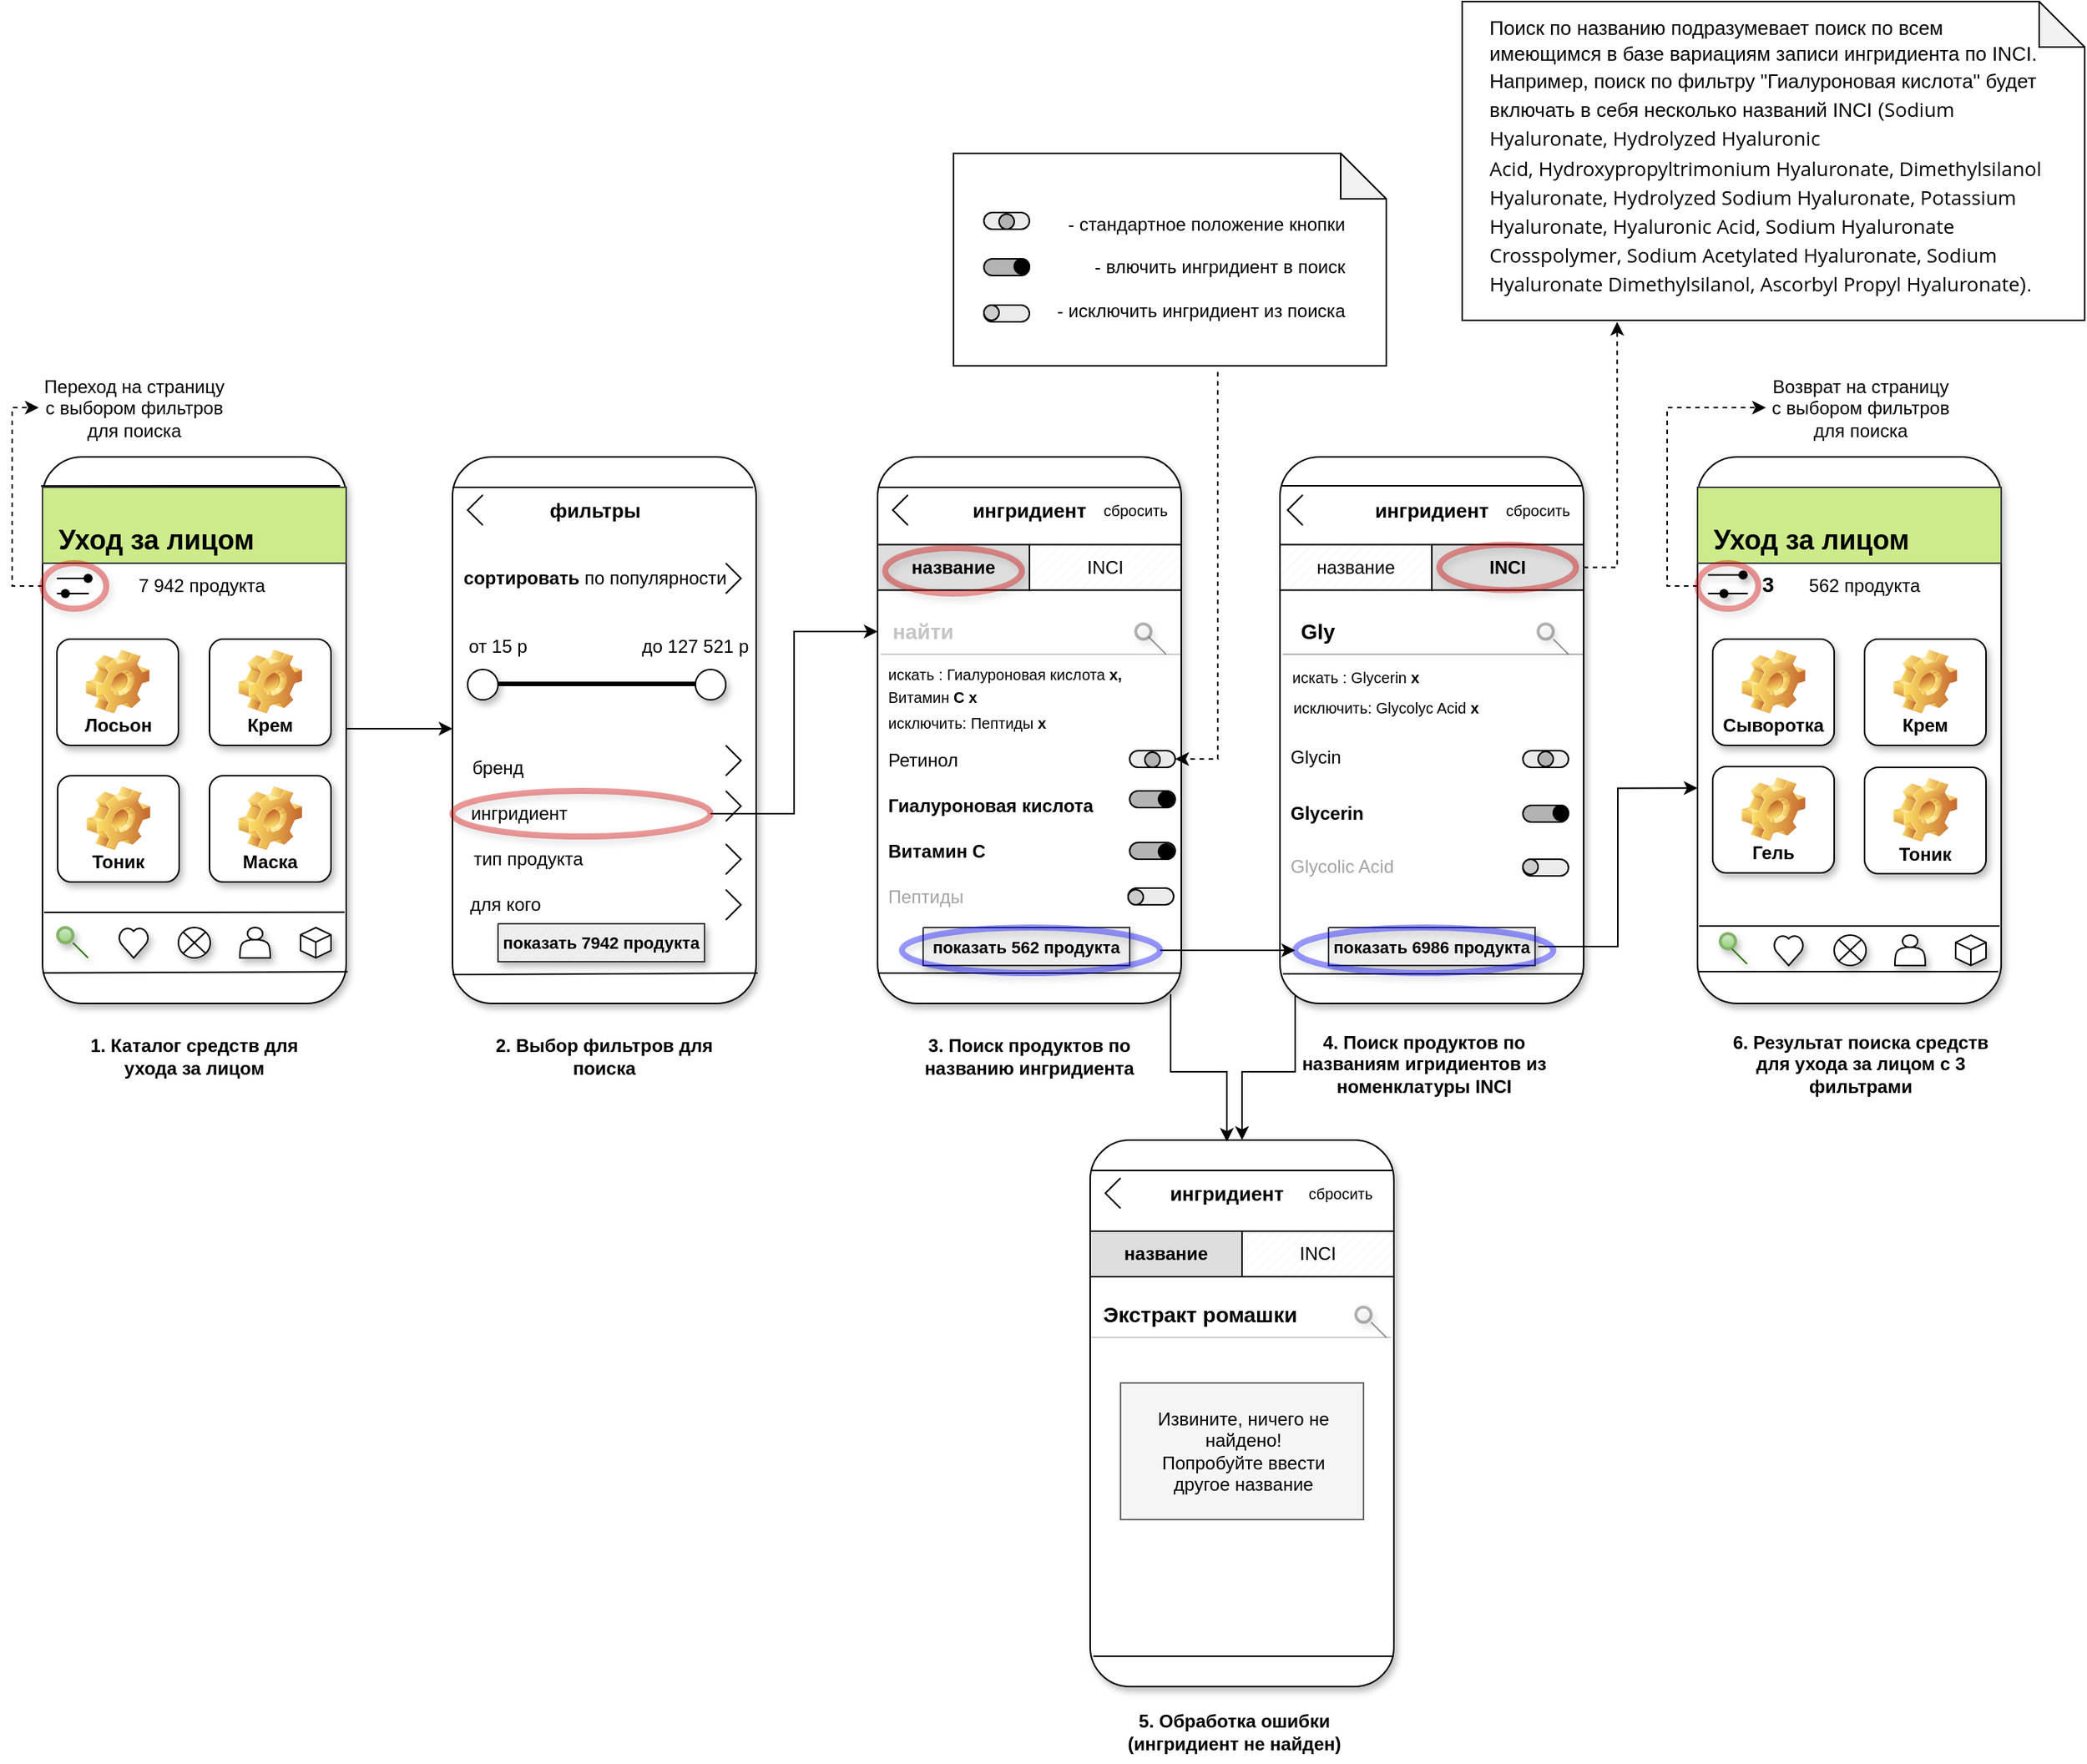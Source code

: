 <mxfile version="24.7.17">
  <diagram name="Страница — 1" id="dGyKo30YHlpizkumSqCY">
    <mxGraphModel dx="1418" dy="1655" grid="1" gridSize="10" guides="1" tooltips="1" connect="1" arrows="1" fold="1" page="1" pageScale="1" pageWidth="1169" pageHeight="827" math="0" shadow="0">
      <root>
        <mxCell id="0" />
        <mxCell id="1" parent="0" />
        <mxCell id="dYEdAIXaL3cLcxX8QMDE-24" value="" style="shape=note;whiteSpace=wrap;html=1;backgroundOutline=1;darkOpacity=0.05;" parent="1" vertex="1">
          <mxGeometry x="985" y="-200" width="410" height="210" as="geometry" />
        </mxCell>
        <mxCell id="ZdthaMtyNPpBsi2oZ3e5-52" value="" style="rounded=1;whiteSpace=wrap;html=1;shadow=1;arcSize=13;labelBackgroundColor=none;movable=0;resizable=0;rotatable=0;deletable=0;editable=0;locked=1;connectable=0;" parent="1" vertex="1">
          <mxGeometry x="320" y="100" width="200" height="360" as="geometry" />
        </mxCell>
        <mxCell id="ZdthaMtyNPpBsi2oZ3e5-1" value="" style="rounded=1;whiteSpace=wrap;html=1;shadow=1;arcSize=13;labelBackgroundColor=none;movable=0;resizable=0;rotatable=0;deletable=0;editable=0;locked=1;connectable=0;" parent="1" vertex="1">
          <mxGeometry x="50" y="100" width="200" height="360" as="geometry" />
        </mxCell>
        <mxCell id="ZdthaMtyNPpBsi2oZ3e5-4" value="" style="endArrow=none;html=1;rounded=0;entryX=1.005;entryY=0.942;entryDx=0;entryDy=0;entryPerimeter=0;exitX=0;exitY=0.944;exitDx=0;exitDy=0;exitPerimeter=0;labelBackgroundColor=none;fontColor=default;" parent="1" source="ZdthaMtyNPpBsi2oZ3e5-1" target="ZdthaMtyNPpBsi2oZ3e5-1" edge="1">
          <mxGeometry width="50" height="50" relative="1" as="geometry">
            <mxPoint x="90" y="450" as="sourcePoint" />
            <mxPoint x="140" y="400" as="targetPoint" />
            <Array as="points" />
          </mxGeometry>
        </mxCell>
        <mxCell id="ZdthaMtyNPpBsi2oZ3e5-5" value="" style="endArrow=none;html=1;rounded=0;entryX=0.995;entryY=0.833;entryDx=0;entryDy=0;entryPerimeter=0;labelBackgroundColor=none;fontColor=default;" parent="1" target="ZdthaMtyNPpBsi2oZ3e5-1" edge="1">
          <mxGeometry width="50" height="50" relative="1" as="geometry">
            <mxPoint x="51" y="400" as="sourcePoint" />
            <mxPoint x="140" y="380" as="targetPoint" />
          </mxGeometry>
        </mxCell>
        <mxCell id="ZdthaMtyNPpBsi2oZ3e5-7" style="edgeStyle=orthogonalEdgeStyle;rounded=0;orthogonalLoop=1;jettySize=auto;html=1;exitX=0.1;exitY=0.5;exitDx=0;exitDy=0;exitPerimeter=0;entryX=0.1;entryY=0.5;entryDx=0;entryDy=0;entryPerimeter=0;labelBackgroundColor=none;fontColor=default;" parent="1" edge="1">
          <mxGeometry relative="1" as="geometry">
            <mxPoint x="421" y="425" as="targetPoint" />
            <mxPoint x="421" y="425" as="sourcePoint" />
          </mxGeometry>
        </mxCell>
        <mxCell id="ZdthaMtyNPpBsi2oZ3e5-12" style="edgeStyle=orthogonalEdgeStyle;rounded=0;orthogonalLoop=1;jettySize=auto;html=1;exitX=0.5;exitY=0.115;exitDx=0;exitDy=0;exitPerimeter=0;entryX=0.5;entryY=0.115;entryDx=0;entryDy=0;entryPerimeter=0;labelBackgroundColor=none;fontColor=default;" parent="1" source="ZdthaMtyNPpBsi2oZ3e5-11" target="ZdthaMtyNPpBsi2oZ3e5-11" edge="1">
          <mxGeometry relative="1" as="geometry">
            <mxPoint x="460" y="390" as="targetPoint" />
          </mxGeometry>
        </mxCell>
        <mxCell id="ZdthaMtyNPpBsi2oZ3e5-11" value="" style="verticalLabelPosition=bottom;verticalAlign=top;html=1;shape=mxgraph.basic.heart;shadow=1;labelBackgroundColor=none;" parent="1" vertex="1">
          <mxGeometry x="100" y="410" width="20" height="20" as="geometry" />
        </mxCell>
        <mxCell id="ZdthaMtyNPpBsi2oZ3e5-13" value="" style="shape=actor;whiteSpace=wrap;html=1;shadow=1;labelBackgroundColor=none;" parent="1" vertex="1">
          <mxGeometry x="180" y="410" width="20" height="20" as="geometry" />
        </mxCell>
        <mxCell id="ZdthaMtyNPpBsi2oZ3e5-15" value="" style="html=1;shape=mxgraph.basic.isocube;isoAngle=15;shadow=1;labelBackgroundColor=none;" parent="1" vertex="1">
          <mxGeometry x="220" y="410" width="20" height="20" as="geometry" />
        </mxCell>
        <mxCell id="ZdthaMtyNPpBsi2oZ3e5-16" value="" style="verticalLabelPosition=bottom;verticalAlign=top;html=1;shape=mxgraph.flowchart.or;shadow=1;labelBackgroundColor=none;" parent="1" vertex="1">
          <mxGeometry x="139.5" y="410" width="21" height="20" as="geometry" />
        </mxCell>
        <mxCell id="ZdthaMtyNPpBsi2oZ3e5-17" value="" style="ellipse;whiteSpace=wrap;html=1;aspect=fixed;strokeWidth=2;perimeterSpacing=1;shadow=1;labelBackgroundColor=none;fillColor=#d5e8d4;strokeColor=#82b366;gradientColor=#97d077;" parent="1" vertex="1">
          <mxGeometry x="60" y="410" width="10" height="10" as="geometry" />
        </mxCell>
        <mxCell id="ZdthaMtyNPpBsi2oZ3e5-20" value="" style="endArrow=none;html=1;rounded=0;shadow=1;endSize=7;startSize=7;jumpSize=7;labelBackgroundColor=none;fontColor=default;fillColor=#60a917;strokeColor=#2D7600;" parent="1" edge="1">
          <mxGeometry width="50" height="50" relative="1" as="geometry">
            <mxPoint x="70" y="420" as="sourcePoint" />
            <mxPoint x="80" y="430" as="targetPoint" />
          </mxGeometry>
        </mxCell>
        <mxCell id="ZdthaMtyNPpBsi2oZ3e5-24" value="" style="endArrow=none;html=1;rounded=0;exitX=-0.005;exitY=0.053;exitDx=0;exitDy=0;exitPerimeter=0;labelBackgroundColor=none;fontColor=default;" parent="1" source="ZdthaMtyNPpBsi2oZ3e5-1" edge="1">
          <mxGeometry width="50" height="50" relative="1" as="geometry">
            <mxPoint x="89.5" y="180" as="sourcePoint" />
            <mxPoint x="246" y="119" as="targetPoint" />
          </mxGeometry>
        </mxCell>
        <mxCell id="ZdthaMtyNPpBsi2oZ3e5-25" value="" style="rounded=0;whiteSpace=wrap;html=1;fillColor=#cdeb8b;strokeColor=#36393d;" parent="1" vertex="1">
          <mxGeometry x="50" y="120" width="200" height="50" as="geometry" />
        </mxCell>
        <mxCell id="ZdthaMtyNPpBsi2oZ3e5-28" value="&lt;h2&gt;Уход за лицом&lt;/h2&gt;" style="text;strokeColor=none;align=center;fillColor=none;html=1;verticalAlign=middle;whiteSpace=wrap;rounded=0;" parent="1" vertex="1">
          <mxGeometry x="50" y="140" width="150" height="30" as="geometry" />
        </mxCell>
        <mxCell id="ZdthaMtyNPpBsi2oZ3e5-29" value="" style="shape=partialRectangle;whiteSpace=wrap;html=1;left=0;right=0;fillColor=none;" parent="1" vertex="1">
          <mxGeometry x="60" y="180" width="20" height="10" as="geometry" />
        </mxCell>
        <mxCell id="ZdthaMtyNPpBsi2oZ3e5-30" value="" style="shape=waypoint;sketch=0;fillStyle=solid;size=6;pointerEvents=1;points=[];fillColor=none;resizable=0;rotatable=0;perimeter=centerPerimeter;snapToPoint=1;" parent="1" vertex="1">
          <mxGeometry x="70" y="170" width="20" height="20" as="geometry" />
        </mxCell>
        <mxCell id="ZdthaMtyNPpBsi2oZ3e5-31" value="" style="shape=waypoint;sketch=0;fillStyle=solid;size=6;pointerEvents=1;points=[];fillColor=none;resizable=0;rotatable=0;perimeter=centerPerimeter;snapToPoint=1;" parent="1" vertex="1">
          <mxGeometry x="55" y="180" width="20" height="20" as="geometry" />
        </mxCell>
        <mxCell id="ZdthaMtyNPpBsi2oZ3e5-36" value="7 942 продукта" style="text;strokeColor=none;align=center;fillColor=none;html=1;verticalAlign=middle;whiteSpace=wrap;rounded=0;fontFamily=Helvetica;fontSize=12;fontColor=default;labelBackgroundColor=none;" parent="1" vertex="1">
          <mxGeometry x="110" y="170" width="90" height="30" as="geometry" />
        </mxCell>
        <mxCell id="ZdthaMtyNPpBsi2oZ3e5-37" value="Лосьон" style="label;whiteSpace=wrap;html=1;align=center;verticalAlign=bottom;spacingLeft=0;spacingBottom=4;imageAlign=center;imageVerticalAlign=top;image=img/clipart/Gear_128x128.png;rounded=1;shadow=1;strokeColor=default;arcSize=13;fontFamily=Helvetica;fontSize=12;fontColor=default;labelBackgroundColor=none;fillColor=default;" parent="1" vertex="1">
          <mxGeometry x="59.5" y="220" width="80" height="70" as="geometry" />
        </mxCell>
        <mxCell id="ZdthaMtyNPpBsi2oZ3e5-38" value="Крем" style="label;whiteSpace=wrap;html=1;align=center;verticalAlign=bottom;spacingLeft=0;spacingBottom=4;imageAlign=center;imageVerticalAlign=top;image=img/clipart/Gear_128x128.png;rounded=1;shadow=1;strokeColor=default;arcSize=13;fontFamily=Helvetica;fontSize=12;fontColor=default;labelBackgroundColor=none;fillColor=default;" parent="1" vertex="1">
          <mxGeometry x="160" y="220" width="80" height="70" as="geometry" />
        </mxCell>
        <mxCell id="ZdthaMtyNPpBsi2oZ3e5-39" value="Тоник" style="label;whiteSpace=wrap;html=1;align=center;verticalAlign=bottom;spacingLeft=0;spacingBottom=4;imageAlign=center;imageVerticalAlign=top;image=img/clipart/Gear_128x128.png;rounded=1;shadow=1;strokeColor=default;arcSize=13;fontFamily=Helvetica;fontSize=12;fontColor=default;labelBackgroundColor=none;fillColor=default;" parent="1" vertex="1">
          <mxGeometry x="60" y="310" width="80" height="70" as="geometry" />
        </mxCell>
        <mxCell id="ZdthaMtyNPpBsi2oZ3e5-40" value="Маска" style="label;whiteSpace=wrap;html=1;align=center;verticalAlign=bottom;spacingLeft=0;spacingBottom=4;imageAlign=center;imageVerticalAlign=top;image=img/clipart/Gear_128x128.png;rounded=1;shadow=1;strokeColor=default;arcSize=13;fontFamily=Helvetica;fontSize=12;fontColor=default;labelBackgroundColor=none;fillColor=default;" parent="1" vertex="1">
          <mxGeometry x="160" y="310" width="80" height="70" as="geometry" />
        </mxCell>
        <mxCell id="ZdthaMtyNPpBsi2oZ3e5-42" value="" style="endArrow=none;html=1;rounded=0;entryX=1.005;entryY=0.942;entryDx=0;entryDy=0;entryPerimeter=0;exitX=0;exitY=0.944;exitDx=0;exitDy=0;exitPerimeter=0;labelBackgroundColor=none;fontColor=default;" parent="1" edge="1">
          <mxGeometry width="50" height="50" relative="1" as="geometry">
            <mxPoint x="320" y="441" as="sourcePoint" />
            <mxPoint x="521" y="440" as="targetPoint" />
            <Array as="points" />
          </mxGeometry>
        </mxCell>
        <mxCell id="ZdthaMtyNPpBsi2oZ3e5-51" value="" style="endArrow=none;html=1;rounded=0;entryX=0.995;entryY=0.833;entryDx=0;entryDy=0;entryPerimeter=0;labelBackgroundColor=none;fontColor=default;" parent="1" edge="1">
          <mxGeometry width="50" height="50" relative="1" as="geometry">
            <mxPoint x="320" y="120" as="sourcePoint" />
            <mxPoint x="518" y="120" as="targetPoint" />
          </mxGeometry>
        </mxCell>
        <mxCell id="ZdthaMtyNPpBsi2oZ3e5-54" value="&lt;font style=&quot;font-size: 12px;&quot;&gt;&lt;b&gt;&lt;font style=&quot;font-size: 12px;&quot;&gt;сортировать&lt;/font&gt;&lt;/b&gt; по популярности&lt;/font&gt;" style="text;strokeColor=none;align=center;fillColor=none;html=1;verticalAlign=middle;whiteSpace=wrap;rounded=0;fontFamily=Helvetica;fontSize=12;fontColor=default;labelBackgroundColor=none;" parent="1" vertex="1">
          <mxGeometry x="299" y="165" width="230" height="30" as="geometry" />
        </mxCell>
        <mxCell id="ZdthaMtyNPpBsi2oZ3e5-56" value="" style="endArrow=none;html=1;rounded=0;fontFamily=Helvetica;fontSize=12;fontColor=default;labelBackgroundColor=none;" parent="1" edge="1">
          <mxGeometry width="50" height="50" relative="1" as="geometry">
            <mxPoint x="500" y="170" as="sourcePoint" />
            <mxPoint x="500" y="190" as="targetPoint" />
            <Array as="points">
              <mxPoint x="510" y="180" />
            </Array>
          </mxGeometry>
        </mxCell>
        <mxCell id="ZdthaMtyNPpBsi2oZ3e5-57" value="" style="endArrow=none;html=1;rounded=0;fontFamily=Helvetica;fontSize=12;fontColor=default;labelBackgroundColor=none;strokeWidth=3;" parent="1" edge="1">
          <mxGeometry width="50" height="50" relative="1" as="geometry">
            <mxPoint x="483" y="249.5" as="sourcePoint" />
            <mxPoint x="344" y="249.5" as="targetPoint" />
          </mxGeometry>
        </mxCell>
        <mxCell id="ZdthaMtyNPpBsi2oZ3e5-58" value="" style="ellipse;whiteSpace=wrap;html=1;aspect=fixed;rounded=1;shadow=1;strokeColor=default;align=center;verticalAlign=middle;arcSize=13;fontFamily=Helvetica;fontSize=12;fontColor=default;labelBackgroundColor=none;fillColor=default;" parent="1" vertex="1">
          <mxGeometry x="330" y="240" width="20" height="20" as="geometry" />
        </mxCell>
        <mxCell id="ZdthaMtyNPpBsi2oZ3e5-59" value="" style="ellipse;whiteSpace=wrap;html=1;aspect=fixed;rounded=1;shadow=1;strokeColor=default;align=center;verticalAlign=middle;arcSize=13;fontFamily=Helvetica;fontSize=12;fontColor=default;labelBackgroundColor=none;fillColor=default;" parent="1" vertex="1">
          <mxGeometry x="480" y="240" width="20" height="20" as="geometry" />
        </mxCell>
        <mxCell id="ZdthaMtyNPpBsi2oZ3e5-60" value="от 15 р" style="text;strokeColor=none;align=center;fillColor=none;html=1;verticalAlign=middle;whiteSpace=wrap;rounded=0;fontFamily=Helvetica;fontSize=12;fontColor=default;labelBackgroundColor=none;" parent="1" vertex="1">
          <mxGeometry x="320" y="210" width="60" height="30" as="geometry" />
        </mxCell>
        <mxCell id="ZdthaMtyNPpBsi2oZ3e5-61" value="до 127 521 р" style="text;strokeColor=none;align=center;fillColor=none;html=1;verticalAlign=middle;whiteSpace=wrap;rounded=0;fontFamily=Helvetica;fontSize=12;fontColor=default;labelBackgroundColor=none;" parent="1" vertex="1">
          <mxGeometry x="440" y="210" width="80" height="30" as="geometry" />
        </mxCell>
        <mxCell id="ZdthaMtyNPpBsi2oZ3e5-62" value="бренд" style="text;strokeColor=none;align=center;fillColor=none;html=1;verticalAlign=middle;whiteSpace=wrap;rounded=0;fontFamily=Helvetica;fontSize=12;fontColor=default;labelBackgroundColor=none;" parent="1" vertex="1">
          <mxGeometry x="330" y="290" width="40" height="30" as="geometry" />
        </mxCell>
        <mxCell id="ZdthaMtyNPpBsi2oZ3e5-63" value="ингридиент" style="text;strokeColor=none;align=center;fillColor=none;html=1;verticalAlign=middle;whiteSpace=wrap;rounded=0;fontFamily=Helvetica;fontSize=12;fontColor=default;labelBackgroundColor=none;" parent="1" vertex="1">
          <mxGeometry x="334" y="320" width="60" height="30" as="geometry" />
        </mxCell>
        <mxCell id="ZdthaMtyNPpBsi2oZ3e5-64" value="тип продукта" style="text;strokeColor=none;align=center;fillColor=none;html=1;verticalAlign=middle;whiteSpace=wrap;rounded=0;fontFamily=Helvetica;fontSize=12;fontColor=default;labelBackgroundColor=none;" parent="1" vertex="1">
          <mxGeometry x="330" y="350" width="80" height="30" as="geometry" />
        </mxCell>
        <mxCell id="ZdthaMtyNPpBsi2oZ3e5-65" value="для кого" style="text;strokeColor=none;align=center;fillColor=none;html=1;verticalAlign=middle;whiteSpace=wrap;rounded=0;fontFamily=Helvetica;fontSize=12;fontColor=default;labelBackgroundColor=none;" parent="1" vertex="1">
          <mxGeometry x="330" y="380" width="50" height="30" as="geometry" />
        </mxCell>
        <mxCell id="ZdthaMtyNPpBsi2oZ3e5-66" value="" style="verticalLabelPosition=bottom;verticalAlign=top;html=1;shape=mxgraph.basic.patternFillRect;fillStyle=diag;step=5;fillStrokeWidth=0.2;fillStrokeColor=#dddddd;rounded=1;shadow=1;strokeColor=#36393d;align=center;arcSize=13;fontFamily=Helvetica;fontSize=12;labelBackgroundColor=none;fillColor=#eeeeee;" parent="1" vertex="1">
          <mxGeometry x="350" y="407.5" width="136" height="25" as="geometry" />
        </mxCell>
        <mxCell id="ZdthaMtyNPpBsi2oZ3e5-67" value="&lt;font style=&quot;font-size: 11px;&quot;&gt;&lt;b&gt;показать 7942 продукта&lt;/b&gt;&lt;/font&gt;" style="text;strokeColor=none;align=center;fillColor=none;html=1;verticalAlign=middle;whiteSpace=wrap;rounded=0;fontFamily=Helvetica;fontSize=12;fontColor=default;labelBackgroundColor=none;strokeWidth=1;" parent="1" vertex="1">
          <mxGeometry x="348" y="405" width="140" height="30" as="geometry" />
        </mxCell>
        <mxCell id="ZdthaMtyNPpBsi2oZ3e5-69" value="" style="endArrow=none;html=1;rounded=0;fontFamily=Helvetica;fontSize=12;fontColor=default;labelBackgroundColor=none;" parent="1" edge="1">
          <mxGeometry width="50" height="50" relative="1" as="geometry">
            <mxPoint x="500" y="355" as="sourcePoint" />
            <mxPoint x="500" y="375" as="targetPoint" />
            <Array as="points">
              <mxPoint x="510" y="365" />
            </Array>
          </mxGeometry>
        </mxCell>
        <mxCell id="ZdthaMtyNPpBsi2oZ3e5-70" value="" style="endArrow=none;html=1;rounded=0;fontFamily=Helvetica;fontSize=12;fontColor=default;labelBackgroundColor=none;" parent="1" edge="1">
          <mxGeometry width="50" height="50" relative="1" as="geometry">
            <mxPoint x="500" y="290" as="sourcePoint" />
            <mxPoint x="500" y="310" as="targetPoint" />
            <Array as="points">
              <mxPoint x="510" y="300" />
            </Array>
          </mxGeometry>
        </mxCell>
        <mxCell id="ZdthaMtyNPpBsi2oZ3e5-71" value="" style="endArrow=none;html=1;rounded=0;fontFamily=Helvetica;fontSize=12;fontColor=default;labelBackgroundColor=none;" parent="1" edge="1">
          <mxGeometry width="50" height="50" relative="1" as="geometry">
            <mxPoint x="500" y="320" as="sourcePoint" />
            <mxPoint x="500" y="340" as="targetPoint" />
            <Array as="points">
              <mxPoint x="510" y="330" />
            </Array>
          </mxGeometry>
        </mxCell>
        <mxCell id="ZdthaMtyNPpBsi2oZ3e5-72" value="" style="endArrow=none;html=1;rounded=0;fontFamily=Helvetica;fontSize=12;fontColor=default;labelBackgroundColor=none;" parent="1" edge="1">
          <mxGeometry width="50" height="50" relative="1" as="geometry">
            <mxPoint x="500" y="385" as="sourcePoint" />
            <mxPoint x="500" y="405" as="targetPoint" />
            <Array as="points">
              <mxPoint x="510" y="395" />
            </Array>
          </mxGeometry>
        </mxCell>
        <mxCell id="ZdthaMtyNPpBsi2oZ3e5-73" value="" style="rounded=1;whiteSpace=wrap;html=1;shadow=1;arcSize=13;labelBackgroundColor=none;movable=1;resizable=1;rotatable=1;deletable=1;editable=1;locked=0;connectable=1;" parent="1" vertex="1">
          <mxGeometry x="600" y="100" width="200" height="360" as="geometry" />
        </mxCell>
        <mxCell id="ZdthaMtyNPpBsi2oZ3e5-75" value="" style="endArrow=none;html=1;rounded=0;entryX=0.995;entryY=0.833;entryDx=0;entryDy=0;entryPerimeter=0;labelBackgroundColor=none;fontColor=default;" parent="1" edge="1">
          <mxGeometry width="50" height="50" relative="1" as="geometry">
            <mxPoint x="601" y="120" as="sourcePoint" />
            <mxPoint x="799" y="120" as="targetPoint" />
          </mxGeometry>
        </mxCell>
        <mxCell id="ZdthaMtyNPpBsi2oZ3e5-76" value="" style="endArrow=none;html=1;rounded=0;entryX=0.995;entryY=0.833;entryDx=0;entryDy=0;entryPerimeter=0;labelBackgroundColor=none;fontColor=default;" parent="1" edge="1">
          <mxGeometry width="50" height="50" relative="1" as="geometry">
            <mxPoint x="601" y="440" as="sourcePoint" />
            <mxPoint x="799" y="440" as="targetPoint" />
          </mxGeometry>
        </mxCell>
        <mxCell id="ZdthaMtyNPpBsi2oZ3e5-77" value="&lt;font style=&quot;font-size: 13px;&quot;&gt;&lt;b&gt;ингридиент&lt;/b&gt;&lt;/font&gt;" style="text;strokeColor=none;align=center;fillColor=none;html=1;verticalAlign=middle;whiteSpace=wrap;rounded=0;fontFamily=Helvetica;fontSize=12;fontColor=default;labelBackgroundColor=none;" parent="1" vertex="1">
          <mxGeometry x="670" y="120" width="60" height="30" as="geometry" />
        </mxCell>
        <mxCell id="ZdthaMtyNPpBsi2oZ3e5-78" value="" style="endArrow=none;html=1;rounded=0;fontFamily=Helvetica;fontSize=12;fontColor=default;labelBackgroundColor=none;" parent="1" edge="1">
          <mxGeometry width="50" height="50" relative="1" as="geometry">
            <mxPoint x="620" y="145" as="sourcePoint" />
            <mxPoint x="620" y="125" as="targetPoint" />
            <Array as="points">
              <mxPoint x="610" y="135" />
            </Array>
          </mxGeometry>
        </mxCell>
        <mxCell id="ZdthaMtyNPpBsi2oZ3e5-80" value="" style="endArrow=none;html=1;rounded=0;entryX=0.995;entryY=0.833;entryDx=0;entryDy=0;entryPerimeter=0;labelBackgroundColor=none;fontColor=default;opacity=20;" parent="1" edge="1">
          <mxGeometry width="50" height="50" relative="1" as="geometry">
            <mxPoint x="602" y="230" as="sourcePoint" />
            <mxPoint x="800" y="230" as="targetPoint" />
            <Array as="points">
              <mxPoint x="700" y="230" />
            </Array>
          </mxGeometry>
        </mxCell>
        <mxCell id="ZdthaMtyNPpBsi2oZ3e5-81" value="&lt;b&gt;&lt;font color=&quot;#c4c4c4&quot; style=&quot;font-size: 14px;&quot;&gt;найти&lt;/font&gt;&lt;/b&gt;" style="text;strokeColor=none;align=center;fillColor=none;html=1;verticalAlign=middle;whiteSpace=wrap;rounded=0;fontFamily=Helvetica;fontSize=12;fontColor=default;labelBackgroundColor=none;" parent="1" vertex="1">
          <mxGeometry x="600" y="200" width="60" height="30" as="geometry" />
        </mxCell>
        <mxCell id="ZdthaMtyNPpBsi2oZ3e5-227" value="" style="verticalLabelPosition=bottom;verticalAlign=top;html=1;shape=mxgraph.basic.patternFillRect;fillStyle=diag;step=5;fillStrokeWidth=0.2;fillStrokeColor=#dddddd;rounded=1;shadow=1;strokeColor=#36393d;align=center;arcSize=13;fontFamily=Helvetica;fontSize=12;labelBackgroundColor=none;fillColor=#eeeeee;" parent="1" vertex="1">
          <mxGeometry x="630" y="410" width="136" height="25" as="geometry" />
        </mxCell>
        <mxCell id="ZdthaMtyNPpBsi2oZ3e5-224" value="&lt;font style=&quot;font-size: 11px;&quot;&gt;&lt;b&gt;показать 562 продукта&lt;/b&gt;&lt;/font&gt;" style="text;strokeColor=none;align=center;fillColor=none;html=1;verticalAlign=middle;whiteSpace=wrap;rounded=0;fontFamily=Helvetica;fontSize=12;fontColor=default;labelBackgroundColor=none;strokeWidth=1;" parent="1" vertex="1">
          <mxGeometry x="628" y="407.5" width="140" height="30" as="geometry" />
        </mxCell>
        <mxCell id="wpBQhrVMxcvOTKbJPQ1--20" style="edgeStyle=orthogonalEdgeStyle;rounded=0;orthogonalLoop=1;jettySize=auto;html=1;exitX=0.05;exitY=0.986;exitDx=0;exitDy=0;entryX=0.5;entryY=0;entryDx=0;entryDy=0;exitPerimeter=0;" edge="1" parent="1" source="ZdthaMtyNPpBsi2oZ3e5-232" target="wpBQhrVMxcvOTKbJPQ1--1">
          <mxGeometry relative="1" as="geometry" />
        </mxCell>
        <mxCell id="ZdthaMtyNPpBsi2oZ3e5-232" value="" style="rounded=1;whiteSpace=wrap;html=1;shadow=1;arcSize=13;labelBackgroundColor=none;movable=1;resizable=1;rotatable=1;deletable=1;editable=1;locked=0;connectable=1;" parent="1" vertex="1">
          <mxGeometry x="865" y="100" width="200" height="360" as="geometry" />
        </mxCell>
        <mxCell id="ZdthaMtyNPpBsi2oZ3e5-233" value="" style="endArrow=none;html=1;rounded=0;entryX=0.995;entryY=0.833;entryDx=0;entryDy=0;entryPerimeter=0;labelBackgroundColor=none;fontColor=default;" parent="1" edge="1">
          <mxGeometry width="50" height="50" relative="1" as="geometry">
            <mxPoint x="866" y="119" as="sourcePoint" />
            <mxPoint x="1064" y="119" as="targetPoint" />
          </mxGeometry>
        </mxCell>
        <mxCell id="ZdthaMtyNPpBsi2oZ3e5-234" value="" style="endArrow=none;html=1;rounded=0;entryX=0.995;entryY=0.833;entryDx=0;entryDy=0;entryPerimeter=0;labelBackgroundColor=none;fontColor=default;" parent="1" edge="1">
          <mxGeometry width="50" height="50" relative="1" as="geometry">
            <mxPoint x="867" y="440.5" as="sourcePoint" />
            <mxPoint x="1065" y="440.5" as="targetPoint" />
          </mxGeometry>
        </mxCell>
        <mxCell id="ZdthaMtyNPpBsi2oZ3e5-235" value="" style="endArrow=none;html=1;rounded=0;entryX=0.995;entryY=0.833;entryDx=0;entryDy=0;entryPerimeter=0;labelBackgroundColor=none;fontColor=default;jumpSize=7;opacity=30;" parent="1" edge="1">
          <mxGeometry width="50" height="50" relative="1" as="geometry">
            <mxPoint x="867" y="230" as="sourcePoint" />
            <mxPoint x="1065" y="230" as="targetPoint" />
          </mxGeometry>
        </mxCell>
        <mxCell id="ZdthaMtyNPpBsi2oZ3e5-237" value="" style="endArrow=none;html=1;rounded=0;fontFamily=Helvetica;fontSize=12;fontColor=default;labelBackgroundColor=none;" parent="1" edge="1">
          <mxGeometry width="50" height="50" relative="1" as="geometry">
            <mxPoint x="880" y="145" as="sourcePoint" />
            <mxPoint x="880" y="125" as="targetPoint" />
            <Array as="points">
              <mxPoint x="870" y="135" />
            </Array>
          </mxGeometry>
        </mxCell>
        <mxCell id="ZdthaMtyNPpBsi2oZ3e5-238" value="&lt;span style=&quot;font-size: 14px;&quot;&gt;&lt;b style=&quot;&quot;&gt;Gly&lt;/b&gt;&lt;/span&gt;" style="text;strokeColor=none;align=center;fillColor=none;html=1;verticalAlign=middle;whiteSpace=wrap;rounded=0;fontFamily=Helvetica;fontSize=12;fontColor=default;labelBackgroundColor=none;" parent="1" vertex="1">
          <mxGeometry x="865" y="200" width="50" height="30" as="geometry" />
        </mxCell>
        <mxCell id="ZdthaMtyNPpBsi2oZ3e5-250" value="" style="shape=table;startSize=0;container=1;collapsible=0;childLayout=tableLayout;fontSize=11;fillColor=none;strokeColor=none;rounded=1;shadow=1;align=center;verticalAlign=middle;arcSize=13;fontFamily=Helvetica;fontColor=default;labelBackgroundColor=none;" parent="1" vertex="1">
          <mxGeometry x="865" y="280" width="150" height="165.5" as="geometry" />
        </mxCell>
        <mxCell id="-kzCH3ajNWqmzhJfIoFS-3" value="" style="shape=tableRow;horizontal=0;startSize=0;swimlaneHead=0;swimlaneBody=0;strokeColor=inherit;top=0;left=0;bottom=0;right=0;collapsible=0;dropTarget=0;fillColor=none;points=[[0,0.5],[1,0.5]];portConstraint=eastwest;fontSize=16;rounded=1;shadow=1;align=center;verticalAlign=middle;arcSize=13;fontFamily=Helvetica;fontColor=default;labelBackgroundColor=none;" parent="ZdthaMtyNPpBsi2oZ3e5-250" vertex="1">
          <mxGeometry width="150" height="35" as="geometry" />
        </mxCell>
        <mxCell id="-kzCH3ajNWqmzhJfIoFS-4" value="Glycin" style="shape=partialRectangle;html=1;whiteSpace=wrap;connectable=0;strokeColor=inherit;overflow=hidden;fillColor=none;top=0;left=0;bottom=0;right=0;pointerEvents=1;fontSize=12;align=left;spacingLeft=5;rounded=1;shadow=1;verticalAlign=middle;arcSize=13;fontFamily=Helvetica;fontColor=default;labelBackgroundColor=none;" parent="-kzCH3ajNWqmzhJfIoFS-3" vertex="1">
          <mxGeometry width="150" height="35" as="geometry">
            <mxRectangle width="150" height="35" as="alternateBounds" />
          </mxGeometry>
        </mxCell>
        <mxCell id="ZdthaMtyNPpBsi2oZ3e5-251" value="" style="shape=tableRow;horizontal=0;startSize=0;swimlaneHead=0;swimlaneBody=0;strokeColor=inherit;top=0;left=0;bottom=0;right=0;collapsible=0;dropTarget=0;fillColor=none;points=[[0,0.5],[1,0.5]];portConstraint=eastwest;fontSize=16;rounded=1;shadow=1;align=center;verticalAlign=middle;arcSize=13;fontFamily=Helvetica;fontColor=default;labelBackgroundColor=none;" parent="ZdthaMtyNPpBsi2oZ3e5-250" vertex="1">
          <mxGeometry y="35" width="150" height="39" as="geometry" />
        </mxCell>
        <mxCell id="ZdthaMtyNPpBsi2oZ3e5-252" value="&lt;b&gt;Glycerin&lt;/b&gt;" style="shape=partialRectangle;html=1;whiteSpace=wrap;connectable=0;strokeColor=inherit;overflow=hidden;fillColor=none;top=0;left=0;bottom=0;right=0;pointerEvents=1;fontSize=12;align=left;spacingLeft=5;rounded=1;shadow=1;verticalAlign=middle;arcSize=13;fontFamily=Helvetica;fontColor=default;labelBackgroundColor=none;" parent="ZdthaMtyNPpBsi2oZ3e5-251" vertex="1">
          <mxGeometry width="150" height="39" as="geometry">
            <mxRectangle width="150" height="39" as="alternateBounds" />
          </mxGeometry>
        </mxCell>
        <mxCell id="ZdthaMtyNPpBsi2oZ3e5-253" value="" style="shape=tableRow;horizontal=0;startSize=0;swimlaneHead=0;swimlaneBody=0;strokeColor=inherit;top=0;left=0;bottom=0;right=0;collapsible=0;dropTarget=0;fillColor=none;points=[[0,0.5],[1,0.5]];portConstraint=eastwest;fontSize=16;rounded=1;shadow=1;align=center;verticalAlign=middle;arcSize=13;fontFamily=Helvetica;fontColor=default;labelBackgroundColor=none;" parent="ZdthaMtyNPpBsi2oZ3e5-250" vertex="1">
          <mxGeometry y="74" width="150" height="31" as="geometry" />
        </mxCell>
        <mxCell id="ZdthaMtyNPpBsi2oZ3e5-254" value="&lt;span style=&quot;background-color: rgb(255, 255, 255);&quot;&gt;&lt;font color=&quot;#a3a3a3&quot; face=&quot;Helvetica&quot; style=&quot;font-size: 12px;&quot;&gt;Glycolic Acid&lt;/font&gt;&lt;/span&gt;" style="shape=partialRectangle;html=1;whiteSpace=wrap;connectable=0;strokeColor=inherit;overflow=hidden;fillColor=none;top=0;left=0;bottom=0;right=0;pointerEvents=1;fontSize=12;align=left;spacingLeft=5;rounded=1;shadow=1;verticalAlign=middle;arcSize=13;fontFamily=Helvetica;fontColor=default;labelBackgroundColor=none;" parent="ZdthaMtyNPpBsi2oZ3e5-253" vertex="1">
          <mxGeometry width="150" height="31" as="geometry">
            <mxRectangle width="150" height="31" as="alternateBounds" />
          </mxGeometry>
        </mxCell>
        <mxCell id="ZdthaMtyNPpBsi2oZ3e5-255" value="" style="shape=tableRow;horizontal=0;startSize=0;swimlaneHead=0;swimlaneBody=0;strokeColor=inherit;top=0;left=0;bottom=0;right=0;collapsible=0;dropTarget=0;fillColor=none;points=[[0,0.5],[1,0.5]];portConstraint=eastwest;fontSize=16;rounded=1;shadow=1;align=center;verticalAlign=middle;arcSize=13;fontFamily=Helvetica;fontColor=default;labelBackgroundColor=none;" parent="ZdthaMtyNPpBsi2oZ3e5-250" vertex="1">
          <mxGeometry y="105" width="150" height="31" as="geometry" />
        </mxCell>
        <mxCell id="ZdthaMtyNPpBsi2oZ3e5-256" value="" style="shape=partialRectangle;html=1;whiteSpace=wrap;connectable=0;strokeColor=inherit;overflow=hidden;fillColor=none;top=0;left=0;bottom=0;right=0;pointerEvents=1;fontSize=12;align=left;spacingLeft=5;rounded=1;shadow=1;verticalAlign=middle;arcSize=13;fontFamily=Helvetica;fontColor=default;labelBackgroundColor=none;" parent="ZdthaMtyNPpBsi2oZ3e5-255" vertex="1">
          <mxGeometry width="150" height="31" as="geometry">
            <mxRectangle width="150" height="31" as="alternateBounds" />
          </mxGeometry>
        </mxCell>
        <mxCell id="ZdthaMtyNPpBsi2oZ3e5-257" style="shape=tableRow;horizontal=0;startSize=0;swimlaneHead=0;swimlaneBody=0;strokeColor=inherit;top=0;left=0;bottom=0;right=0;collapsible=0;dropTarget=0;fillColor=none;points=[[0,0.5],[1,0.5]];portConstraint=eastwest;fontSize=16;rounded=1;shadow=1;align=center;verticalAlign=middle;arcSize=13;fontFamily=Helvetica;fontColor=default;labelBackgroundColor=none;" parent="ZdthaMtyNPpBsi2oZ3e5-250" vertex="1">
          <mxGeometry y="136" width="150" height="30" as="geometry" />
        </mxCell>
        <mxCell id="ZdthaMtyNPpBsi2oZ3e5-258" value="" style="shape=partialRectangle;html=1;whiteSpace=wrap;connectable=0;strokeColor=inherit;overflow=hidden;fillColor=none;top=0;left=0;bottom=0;right=0;pointerEvents=1;fontSize=12;align=left;spacingLeft=5;rounded=1;shadow=1;verticalAlign=middle;arcSize=13;fontFamily=Helvetica;fontColor=default;labelBackgroundColor=none;" parent="ZdthaMtyNPpBsi2oZ3e5-257" vertex="1">
          <mxGeometry width="150" height="30" as="geometry">
            <mxRectangle width="150" height="30" as="alternateBounds" />
          </mxGeometry>
        </mxCell>
        <mxCell id="ZdthaMtyNPpBsi2oZ3e5-274" value="" style="verticalLabelPosition=bottom;verticalAlign=top;html=1;shape=mxgraph.basic.patternFillRect;fillStyle=diag;step=5;fillStrokeWidth=0.2;fillStrokeColor=#dddddd;rounded=1;shadow=1;strokeColor=#36393d;align=center;arcSize=13;fontFamily=Helvetica;fontSize=12;labelBackgroundColor=none;fillColor=#eeeeee;" parent="1" vertex="1">
          <mxGeometry x="897" y="410" width="136" height="25" as="geometry" />
        </mxCell>
        <mxCell id="ZdthaMtyNPpBsi2oZ3e5-273" value="&lt;font style=&quot;font-size: 11px;&quot;&gt;&lt;b&gt;показать 6986 продукта&lt;/b&gt;&lt;/font&gt;" style="text;strokeColor=none;align=center;fillColor=none;html=1;verticalAlign=middle;whiteSpace=wrap;rounded=0;fontFamily=Helvetica;fontSize=12;fontColor=default;labelBackgroundColor=none;strokeWidth=1;" parent="1" vertex="1">
          <mxGeometry x="895" y="407.5" width="140" height="30" as="geometry" />
        </mxCell>
        <mxCell id="dYEdAIXaL3cLcxX8QMDE-33" style="edgeStyle=orthogonalEdgeStyle;rounded=0;orthogonalLoop=1;jettySize=auto;html=1;entryX=0;entryY=0.5;entryDx=0;entryDy=0;exitX=0;exitY=0.5;exitDx=0;exitDy=0;dashed=1;" parent="1" source="ZdthaMtyNPpBsi2oZ3e5-280" target="dYEdAIXaL3cLcxX8QMDE-32" edge="1">
          <mxGeometry relative="1" as="geometry" />
        </mxCell>
        <mxCell id="ZdthaMtyNPpBsi2oZ3e5-280" value="" style="ellipse;whiteSpace=wrap;html=1;rounded=1;shadow=1;strokeColor=#CC0000;align=center;verticalAlign=middle;arcSize=13;fontFamily=Helvetica;fontSize=12;labelBackgroundColor=none;fillColor=none;strokeWidth=4;opacity=40;" parent="1" vertex="1">
          <mxGeometry x="50" y="170" width="42" height="30" as="geometry" />
        </mxCell>
        <mxCell id="ZdthaMtyNPpBsi2oZ3e5-281" value="" style="endArrow=classic;html=1;rounded=0;fontFamily=Helvetica;fontSize=12;fontColor=default;labelBackgroundColor=none;" parent="1" edge="1">
          <mxGeometry width="50" height="50" relative="1" as="geometry">
            <mxPoint x="250" y="279" as="sourcePoint" />
            <mxPoint x="320" y="279" as="targetPoint" />
          </mxGeometry>
        </mxCell>
        <mxCell id="ZdthaMtyNPpBsi2oZ3e5-239" value="" style="ellipse;whiteSpace=wrap;html=1;aspect=fixed;rounded=1;shadow=1;strokeColor=default;align=center;verticalAlign=middle;arcSize=13;fontFamily=Helvetica;fontSize=12;fontColor=default;labelBackgroundColor=none;fillColor=default;strokeWidth=2;opacity=30;" parent="1" vertex="1">
          <mxGeometry x="1035" y="210" width="10" height="10" as="geometry" />
        </mxCell>
        <mxCell id="ZdthaMtyNPpBsi2oZ3e5-290" value="" style="endArrow=none;html=1;rounded=0;shadow=1;endSize=7;startSize=7;jumpSize=7;labelBackgroundColor=none;fontColor=default;fillColor=#60a917;strokeColor=#000000;opacity=40;" parent="1" edge="1">
          <mxGeometry width="50" height="50" relative="1" as="geometry">
            <mxPoint x="1045" y="220" as="sourcePoint" />
            <mxPoint x="1055" y="230" as="targetPoint" />
          </mxGeometry>
        </mxCell>
        <mxCell id="ZdthaMtyNPpBsi2oZ3e5-296" style="edgeStyle=orthogonalEdgeStyle;rounded=0;orthogonalLoop=1;jettySize=auto;html=1;entryX=0;entryY=0.5;entryDx=0;entryDy=0;fontFamily=Helvetica;fontSize=12;fontColor=default;labelBackgroundColor=none;" parent="1" source="ZdthaMtyNPpBsi2oZ3e5-295" target="ZdthaMtyNPpBsi2oZ3e5-81" edge="1">
          <mxGeometry relative="1" as="geometry" />
        </mxCell>
        <mxCell id="ZdthaMtyNPpBsi2oZ3e5-295" value="" style="ellipse;whiteSpace=wrap;html=1;rounded=1;shadow=1;strokeColor=#CC0000;align=center;verticalAlign=middle;arcSize=13;fontFamily=Helvetica;fontSize=12;labelBackgroundColor=none;fillColor=none;strokeWidth=4;opacity=40;" parent="1" vertex="1">
          <mxGeometry x="320" y="320" width="170" height="30" as="geometry" />
        </mxCell>
        <mxCell id="ZdthaMtyNPpBsi2oZ3e5-297" value="" style="rounded=1;whiteSpace=wrap;html=1;shadow=1;arcSize=13;labelBackgroundColor=none;" parent="1" vertex="1">
          <mxGeometry x="1140" y="100" width="200" height="360" as="geometry" />
        </mxCell>
        <mxCell id="ZdthaMtyNPpBsi2oZ3e5-299" value="" style="endArrow=none;html=1;rounded=0;entryX=0.995;entryY=0.833;entryDx=0;entryDy=0;entryPerimeter=0;labelBackgroundColor=none;fontColor=default;" parent="1" edge="1">
          <mxGeometry width="50" height="50" relative="1" as="geometry">
            <mxPoint x="1140" y="439" as="sourcePoint" />
            <mxPoint x="1338" y="439" as="targetPoint" />
          </mxGeometry>
        </mxCell>
        <mxCell id="ZdthaMtyNPpBsi2oZ3e5-302" value="" style="rounded=0;whiteSpace=wrap;html=1;fillColor=#cdeb8b;strokeColor=#36393d;" parent="1" vertex="1">
          <mxGeometry x="1140" y="120" width="200" height="50" as="geometry" />
        </mxCell>
        <mxCell id="ZdthaMtyNPpBsi2oZ3e5-303" value="" style="shape=partialRectangle;whiteSpace=wrap;html=1;left=0;right=0;fillColor=none;rounded=1;shadow=1;strokeColor=default;align=center;verticalAlign=middle;arcSize=13;fontFamily=Helvetica;fontSize=12;fontColor=default;labelBackgroundColor=none;strokeWidth=1;" parent="1" vertex="1">
          <mxGeometry x="1147.38" y="177.75" width="25.25" height="12.25" as="geometry" />
        </mxCell>
        <mxCell id="ZdthaMtyNPpBsi2oZ3e5-308" value="" style="shape=waypoint;sketch=0;fillStyle=solid;size=6;pointerEvents=1;points=[];fillColor=none;resizable=0;rotatable=0;perimeter=centerPerimeter;snapToPoint=1;rounded=1;shadow=1;strokeColor=default;align=center;verticalAlign=middle;arcSize=13;fontFamily=Helvetica;fontSize=12;fontColor=default;labelBackgroundColor=none;" parent="1" vertex="1">
          <mxGeometry x="1160" y="167.75" width="20" height="20" as="geometry" />
        </mxCell>
        <mxCell id="ZdthaMtyNPpBsi2oZ3e5-311" value="" style="shape=waypoint;sketch=0;fillStyle=solid;size=6;pointerEvents=1;points=[];fillColor=none;resizable=0;rotatable=0;perimeter=centerPerimeter;snapToPoint=1;rounded=1;shadow=1;strokeColor=default;align=center;verticalAlign=middle;arcSize=13;fontFamily=Helvetica;fontSize=12;fontColor=default;labelBackgroundColor=none;" parent="1" vertex="1">
          <mxGeometry x="1147.38" y="180" width="20" height="20" as="geometry" />
        </mxCell>
        <mxCell id="ZdthaMtyNPpBsi2oZ3e5-312" value="&lt;font size=&quot;1&quot; style=&quot;&quot;&gt;&lt;b style=&quot;font-size: 14px;&quot;&gt;3&lt;/b&gt;&lt;/font&gt;" style="text;strokeColor=none;align=center;fillColor=none;html=1;verticalAlign=middle;whiteSpace=wrap;rounded=0;fontFamily=Helvetica;fontSize=12;fontColor=default;labelBackgroundColor=none;" parent="1" vertex="1">
          <mxGeometry x="1172.63" y="168.88" width="27.37" height="30" as="geometry" />
        </mxCell>
        <mxCell id="ZdthaMtyNPpBsi2oZ3e5-313" value="562 продукта" style="text;strokeColor=none;align=center;fillColor=none;html=1;verticalAlign=middle;whiteSpace=wrap;rounded=0;fontFamily=Helvetica;fontSize=12;fontColor=default;labelBackgroundColor=none;" parent="1" vertex="1">
          <mxGeometry x="1210" y="170" width="80" height="30" as="geometry" />
        </mxCell>
        <mxCell id="ZdthaMtyNPpBsi2oZ3e5-314" value="&lt;h2&gt;Уход за лицом&lt;/h2&gt;" style="text;strokeColor=none;align=center;fillColor=none;html=1;verticalAlign=middle;whiteSpace=wrap;rounded=0;" parent="1" vertex="1">
          <mxGeometry x="1140" y="140" width="150" height="30" as="geometry" />
        </mxCell>
        <mxCell id="ZdthaMtyNPpBsi2oZ3e5-315" value="Сыворотка" style="label;whiteSpace=wrap;html=1;align=center;verticalAlign=bottom;spacingLeft=0;spacingBottom=4;imageAlign=center;imageVerticalAlign=top;image=img/clipart/Gear_128x128.png;rounded=1;shadow=1;strokeColor=default;arcSize=13;fontFamily=Helvetica;fontSize=12;fontColor=default;labelBackgroundColor=none;fillColor=default;" parent="1" vertex="1">
          <mxGeometry x="1150" y="220" width="80" height="70" as="geometry" />
        </mxCell>
        <mxCell id="ZdthaMtyNPpBsi2oZ3e5-316" value="Крем" style="label;whiteSpace=wrap;html=1;align=center;verticalAlign=bottom;spacingLeft=0;spacingBottom=4;imageAlign=center;imageVerticalAlign=top;image=img/clipart/Gear_128x128.png;rounded=1;shadow=1;strokeColor=default;arcSize=13;fontFamily=Helvetica;fontSize=12;fontColor=default;labelBackgroundColor=none;fillColor=default;" parent="1" vertex="1">
          <mxGeometry x="1250" y="220" width="80" height="70" as="geometry" />
        </mxCell>
        <mxCell id="ZdthaMtyNPpBsi2oZ3e5-317" value="Гель" style="label;whiteSpace=wrap;html=1;align=center;verticalAlign=bottom;spacingLeft=0;spacingBottom=4;imageAlign=center;imageVerticalAlign=top;image=img/clipart/Gear_128x128.png;rounded=1;shadow=1;strokeColor=default;arcSize=13;fontFamily=Helvetica;fontSize=12;fontColor=default;labelBackgroundColor=none;fillColor=default;" parent="1" vertex="1">
          <mxGeometry x="1150" y="304" width="80" height="70" as="geometry" />
        </mxCell>
        <mxCell id="ZdthaMtyNPpBsi2oZ3e5-318" value="Тоник" style="label;whiteSpace=wrap;html=1;align=center;verticalAlign=bottom;spacingLeft=0;spacingBottom=4;imageAlign=center;imageVerticalAlign=top;image=img/clipart/Gear_128x128.png;rounded=1;shadow=1;strokeColor=default;arcSize=13;fontFamily=Helvetica;fontSize=12;fontColor=default;labelBackgroundColor=none;fillColor=default;" parent="1" vertex="1">
          <mxGeometry x="1250" y="304.5" width="80" height="70" as="geometry" />
        </mxCell>
        <mxCell id="ZdthaMtyNPpBsi2oZ3e5-319" value="" style="ellipse;whiteSpace=wrap;html=1;aspect=fixed;strokeWidth=2;perimeterSpacing=1;shadow=1;labelBackgroundColor=none;fillColor=#d5e8d4;strokeColor=#82b366;gradientColor=#97d077;" parent="1" vertex="1">
          <mxGeometry x="1155.01" y="414" width="10" height="10" as="geometry" />
        </mxCell>
        <mxCell id="ZdthaMtyNPpBsi2oZ3e5-320" value="" style="endArrow=none;html=1;rounded=0;entryX=0.995;entryY=0.833;entryDx=0;entryDy=0;entryPerimeter=0;labelBackgroundColor=none;fontColor=default;" parent="1" edge="1">
          <mxGeometry width="50" height="50" relative="1" as="geometry">
            <mxPoint x="1141" y="409" as="sourcePoint" />
            <mxPoint x="1339" y="409" as="targetPoint" />
          </mxGeometry>
        </mxCell>
        <mxCell id="ZdthaMtyNPpBsi2oZ3e5-321" value="" style="endArrow=none;html=1;rounded=0;shadow=1;endSize=7;startSize=7;jumpSize=7;labelBackgroundColor=none;fontColor=default;fillColor=#60a917;strokeColor=#2D7600;" parent="1" edge="1">
          <mxGeometry width="50" height="50" relative="1" as="geometry">
            <mxPoint x="1162.63" y="424" as="sourcePoint" />
            <mxPoint x="1172.63" y="434" as="targetPoint" />
          </mxGeometry>
        </mxCell>
        <mxCell id="ZdthaMtyNPpBsi2oZ3e5-322" value="" style="verticalLabelPosition=bottom;verticalAlign=top;html=1;shape=mxgraph.basic.heart;shadow=1;labelBackgroundColor=none;" parent="1" vertex="1">
          <mxGeometry x="1190" y="415" width="20" height="20" as="geometry" />
        </mxCell>
        <mxCell id="ZdthaMtyNPpBsi2oZ3e5-323" value="" style="verticalLabelPosition=bottom;verticalAlign=top;html=1;shape=mxgraph.flowchart.or;shadow=1;labelBackgroundColor=none;" parent="1" vertex="1">
          <mxGeometry x="1230" y="415" width="21" height="20" as="geometry" />
        </mxCell>
        <mxCell id="ZdthaMtyNPpBsi2oZ3e5-325" value="" style="shape=actor;whiteSpace=wrap;html=1;shadow=1;labelBackgroundColor=none;" parent="1" vertex="1">
          <mxGeometry x="1270" y="415" width="20" height="20" as="geometry" />
        </mxCell>
        <mxCell id="ZdthaMtyNPpBsi2oZ3e5-327" value="" style="html=1;shape=mxgraph.basic.isocube;isoAngle=15;shadow=1;labelBackgroundColor=none;" parent="1" vertex="1">
          <mxGeometry x="1310" y="415" width="20" height="20" as="geometry" />
        </mxCell>
        <mxCell id="ZdthaMtyNPpBsi2oZ3e5-331" value="&lt;div style=&quot;line-height: 140%;&quot;&gt;&lt;span style=&quot;font-size: 13px; background-color: initial;&quot;&gt;Поиск по названию подразумевает поиск по всем имеющимся в базе вариациям записи ингридиента по INCI.&lt;/span&gt;&lt;/div&gt;&lt;div style=&quot;font-size: 13px; line-height: 140%;&quot;&gt;&lt;font style=&quot;font-size: 13px;&quot;&gt;Например, поиск по фильтру &quot;Гиалуроновая кислота&quot; будет включать в себя несколько названий INCI (&lt;span style=&quot;background-color: rgb(255, 255, 255); font-family: &amp;quot;Open Sans&amp;quot;, sans-serif;&quot;&gt;Sodium Hyaluronate,&amp;nbsp;&lt;/span&gt;&lt;span style=&quot;background-color: rgb(255, 255, 255); font-family: &amp;quot;Open Sans&amp;quot;, sans-serif;&quot;&gt;Hydrolyzed Hyaluronic Acid,&amp;nbsp;&lt;/span&gt;&lt;span style=&quot;background-color: rgb(255, 255, 255); font-family: &amp;quot;Open Sans&amp;quot;, sans-serif;&quot;&gt;Hydroxypropyltrimonium Hyaluronate,&amp;nbsp;&lt;/span&gt;&lt;span style=&quot;background-color: rgb(255, 255, 255); font-family: &amp;quot;Open Sans&amp;quot;, sans-serif;&quot;&gt;Dimethylsilanol Hyaluronate, Hydrolyzed Sodium Hyaluronate, Potassium Hyaluronate, Hyaluronic Acid, Sodium Hyaluronate Crosspolymer, Sodium Acetylated Hyaluronate, Sodium Hyaluronate Dimethylsilanol, Ascorbyl Propyl Hyaluronate&lt;/span&gt;&lt;span style=&quot;background-color: initial;&quot;&gt;).&lt;/span&gt;&lt;/font&gt;&lt;/div&gt;" style="text;strokeColor=none;align=left;fillColor=none;html=1;verticalAlign=middle;whiteSpace=wrap;rounded=0;fontFamily=Helvetica;fontSize=12;fontColor=default;labelBackgroundColor=none;" parent="1" vertex="1">
          <mxGeometry x="1001.32" y="-195" width="370" height="195" as="geometry" />
        </mxCell>
        <mxCell id="dYEdAIXaL3cLcxX8QMDE-35" style="edgeStyle=orthogonalEdgeStyle;rounded=0;orthogonalLoop=1;jettySize=auto;html=1;entryX=0;entryY=0.5;entryDx=0;entryDy=0;exitX=0;exitY=0.5;exitDx=0;exitDy=0;dashed=1;" parent="1" source="ZdthaMtyNPpBsi2oZ3e5-337" target="dYEdAIXaL3cLcxX8QMDE-34" edge="1">
          <mxGeometry relative="1" as="geometry" />
        </mxCell>
        <mxCell id="ZdthaMtyNPpBsi2oZ3e5-337" value="" style="ellipse;whiteSpace=wrap;html=1;rounded=1;shadow=1;strokeColor=#CC0000;align=center;verticalAlign=middle;arcSize=13;fontFamily=Helvetica;fontSize=12;labelBackgroundColor=none;fillColor=none;strokeWidth=4;opacity=40;" parent="1" vertex="1">
          <mxGeometry x="1140.01" y="170" width="40" height="30" as="geometry" />
        </mxCell>
        <mxCell id="-kzCH3ajNWqmzhJfIoFS-1" style="edgeStyle=orthogonalEdgeStyle;rounded=0;orthogonalLoop=1;jettySize=auto;html=1;entryX=0;entryY=0.606;entryDx=0;entryDy=0;entryPerimeter=0;" parent="1" source="ZdthaMtyNPpBsi2oZ3e5-273" target="ZdthaMtyNPpBsi2oZ3e5-297" edge="1">
          <mxGeometry relative="1" as="geometry" />
        </mxCell>
        <mxCell id="-kzCH3ajNWqmzhJfIoFS-2" value="" style="ellipse;whiteSpace=wrap;html=1;rounded=1;shadow=1;strokeColor=#0000FF;align=center;verticalAlign=middle;arcSize=13;fontFamily=Helvetica;fontSize=12;labelBackgroundColor=none;fillColor=none;strokeWidth=4;opacity=40;" parent="1" vertex="1">
          <mxGeometry x="875" y="410" width="170" height="30" as="geometry" />
        </mxCell>
        <mxCell id="-kzCH3ajNWqmzhJfIoFS-5" value="" style="html=1;outlineConnect=0;whiteSpace=wrap;fillColor=#EBEBEB;shape=mxgraph.archimate3.service;" parent="1" vertex="1">
          <mxGeometry x="1025" y="293.5" width="30" height="11" as="geometry" />
        </mxCell>
        <mxCell id="-kzCH3ajNWqmzhJfIoFS-6" value="" style="html=1;outlineConnect=0;whiteSpace=wrap;fillColor=#B3B3B3;shape=mxgraph.archimate3.service;" parent="1" vertex="1">
          <mxGeometry x="1025" y="329.5" width="30" height="11" as="geometry" />
        </mxCell>
        <mxCell id="-kzCH3ajNWqmzhJfIoFS-7" value="" style="html=1;outlineConnect=0;whiteSpace=wrap;fillColor=#EBEBEB;shape=mxgraph.archimate3.service;" parent="1" vertex="1">
          <mxGeometry x="1025" y="365" width="30" height="11" as="geometry" />
        </mxCell>
        <mxCell id="-kzCH3ajNWqmzhJfIoFS-9" value="" style="verticalLabelPosition=bottom;verticalAlign=top;html=1;shape=mxgraph.flowchart.on-page_reference;fillColor=#B3B3B3;" parent="1" vertex="1">
          <mxGeometry x="1035" y="294" width="10" height="10" as="geometry" />
        </mxCell>
        <mxCell id="-kzCH3ajNWqmzhJfIoFS-10" value="" style="verticalLabelPosition=bottom;verticalAlign=top;html=1;shape=mxgraph.flowchart.on-page_reference;fillColor=#000000;" parent="1" vertex="1">
          <mxGeometry x="1045" y="329.5" width="10" height="10" as="geometry" />
        </mxCell>
        <mxCell id="-kzCH3ajNWqmzhJfIoFS-11" value="" style="verticalLabelPosition=bottom;verticalAlign=top;html=1;shape=mxgraph.flowchart.on-page_reference;fillColor=#CCCCCC;" parent="1" vertex="1">
          <mxGeometry x="1025" y="365" width="10" height="10" as="geometry" />
        </mxCell>
        <mxCell id="-kzCH3ajNWqmzhJfIoFS-14" value="&lt;font style=&quot;font-size: 10px;&quot;&gt;искать : Glycerin &lt;b&gt;x&lt;/b&gt;&lt;/font&gt;" style="text;strokeColor=none;align=center;fillColor=none;html=1;verticalAlign=middle;whiteSpace=wrap;rounded=0;" parent="1" vertex="1">
          <mxGeometry x="860" y="230" width="110" height="30" as="geometry" />
        </mxCell>
        <mxCell id="-kzCH3ajNWqmzhJfIoFS-15" value="&lt;font style=&quot;font-size: 10px;&quot;&gt;исключить: Glycolyc Acid &lt;b&gt;&lt;font style=&quot;font-size: 10px;&quot;&gt;x&lt;/font&gt;&lt;/b&gt;&lt;/font&gt;" style="text;strokeColor=none;align=center;fillColor=none;html=1;verticalAlign=middle;whiteSpace=wrap;rounded=0;" parent="1" vertex="1">
          <mxGeometry x="865" y="250" width="140" height="30" as="geometry" />
        </mxCell>
        <mxCell id="ZdthaMtyNPpBsi2oZ3e5-96" value="" style="shape=table;startSize=0;container=1;collapsible=0;childLayout=tableLayout;fontSize=11;fillColor=none;strokeColor=none;rounded=1;shadow=1;align=center;verticalAlign=middle;arcSize=13;fontFamily=Helvetica;fontColor=default;labelBackgroundColor=none;" parent="1" vertex="1">
          <mxGeometry x="600" y="285" width="150" height="120" as="geometry" />
        </mxCell>
        <mxCell id="ZdthaMtyNPpBsi2oZ3e5-97" value="" style="shape=tableRow;horizontal=0;startSize=0;swimlaneHead=0;swimlaneBody=0;strokeColor=inherit;top=0;left=0;bottom=0;right=0;collapsible=0;dropTarget=0;fillColor=none;points=[[0,0.5],[1,0.5]];portConstraint=eastwest;fontSize=16;rounded=1;shadow=1;align=center;verticalAlign=middle;arcSize=13;fontFamily=Helvetica;fontColor=default;labelBackgroundColor=none;" parent="ZdthaMtyNPpBsi2oZ3e5-96" vertex="1">
          <mxGeometry width="150" height="30" as="geometry" />
        </mxCell>
        <mxCell id="ZdthaMtyNPpBsi2oZ3e5-98" value="Ретинол" style="shape=partialRectangle;html=1;whiteSpace=wrap;connectable=0;strokeColor=inherit;overflow=hidden;fillColor=none;top=0;left=0;bottom=0;right=0;pointerEvents=1;fontSize=12;align=left;spacingLeft=5;rounded=1;shadow=1;verticalAlign=middle;arcSize=13;fontFamily=Helvetica;fontColor=default;labelBackgroundColor=none;" parent="ZdthaMtyNPpBsi2oZ3e5-97" vertex="1">
          <mxGeometry width="150" height="30" as="geometry">
            <mxRectangle width="150" height="30" as="alternateBounds" />
          </mxGeometry>
        </mxCell>
        <mxCell id="ZdthaMtyNPpBsi2oZ3e5-99" value="" style="shape=tableRow;horizontal=0;startSize=0;swimlaneHead=0;swimlaneBody=0;strokeColor=inherit;top=0;left=0;bottom=0;right=0;collapsible=0;dropTarget=0;fillColor=none;points=[[0,0.5],[1,0.5]];portConstraint=eastwest;fontSize=16;rounded=1;shadow=1;align=center;verticalAlign=middle;arcSize=13;fontFamily=Helvetica;fontColor=default;labelBackgroundColor=none;" parent="ZdthaMtyNPpBsi2oZ3e5-96" vertex="1">
          <mxGeometry y="30" width="150" height="30" as="geometry" />
        </mxCell>
        <mxCell id="ZdthaMtyNPpBsi2oZ3e5-100" value="&lt;b&gt;Гиалуроновая кислота&lt;/b&gt;" style="shape=partialRectangle;html=1;whiteSpace=wrap;connectable=0;strokeColor=inherit;overflow=hidden;fillColor=none;top=0;left=0;bottom=0;right=0;pointerEvents=1;fontSize=12;align=left;spacingLeft=5;rounded=1;shadow=1;verticalAlign=middle;arcSize=13;fontFamily=Helvetica;fontColor=default;labelBackgroundColor=none;" parent="ZdthaMtyNPpBsi2oZ3e5-99" vertex="1">
          <mxGeometry width="150" height="30" as="geometry">
            <mxRectangle width="150" height="30" as="alternateBounds" />
          </mxGeometry>
        </mxCell>
        <mxCell id="ZdthaMtyNPpBsi2oZ3e5-101" value="" style="shape=tableRow;horizontal=0;startSize=0;swimlaneHead=0;swimlaneBody=0;strokeColor=inherit;top=0;left=0;bottom=0;right=0;collapsible=0;dropTarget=0;fillColor=none;points=[[0,0.5],[1,0.5]];portConstraint=eastwest;fontSize=16;rounded=1;shadow=1;align=center;verticalAlign=middle;arcSize=13;fontFamily=Helvetica;fontColor=default;labelBackgroundColor=none;" parent="ZdthaMtyNPpBsi2oZ3e5-96" vertex="1">
          <mxGeometry y="60" width="150" height="30" as="geometry" />
        </mxCell>
        <mxCell id="ZdthaMtyNPpBsi2oZ3e5-102" value="&lt;b&gt;Витамин С&lt;/b&gt;" style="shape=partialRectangle;html=1;whiteSpace=wrap;connectable=0;strokeColor=inherit;overflow=hidden;fillColor=none;top=0;left=0;bottom=0;right=0;pointerEvents=1;fontSize=12;align=left;spacingLeft=5;rounded=1;shadow=1;verticalAlign=middle;arcSize=13;fontFamily=Helvetica;fontColor=default;labelBackgroundColor=none;" parent="ZdthaMtyNPpBsi2oZ3e5-101" vertex="1">
          <mxGeometry width="150" height="30" as="geometry">
            <mxRectangle width="150" height="30" as="alternateBounds" />
          </mxGeometry>
        </mxCell>
        <mxCell id="ZdthaMtyNPpBsi2oZ3e5-103" style="shape=tableRow;horizontal=0;startSize=0;swimlaneHead=0;swimlaneBody=0;strokeColor=inherit;top=0;left=0;bottom=0;right=0;collapsible=0;dropTarget=0;fillColor=none;points=[[0,0.5],[1,0.5]];portConstraint=eastwest;fontSize=16;rounded=1;shadow=1;align=center;verticalAlign=middle;arcSize=13;fontFamily=Helvetica;fontColor=default;labelBackgroundColor=none;" parent="ZdthaMtyNPpBsi2oZ3e5-96" vertex="1">
          <mxGeometry y="90" width="150" height="30" as="geometry" />
        </mxCell>
        <mxCell id="ZdthaMtyNPpBsi2oZ3e5-104" value="&lt;font color=&quot;#a3a3a3&quot;&gt;Пептиды&lt;/font&gt;" style="shape=partialRectangle;html=1;whiteSpace=wrap;connectable=0;strokeColor=inherit;overflow=hidden;fillColor=none;top=0;left=0;bottom=0;right=0;pointerEvents=1;fontSize=12;align=left;spacingLeft=5;rounded=1;shadow=1;verticalAlign=middle;arcSize=13;fontFamily=Helvetica;fontColor=default;labelBackgroundColor=none;" parent="ZdthaMtyNPpBsi2oZ3e5-103" vertex="1">
          <mxGeometry width="150" height="30" as="geometry">
            <mxRectangle width="150" height="30" as="alternateBounds" />
          </mxGeometry>
        </mxCell>
        <mxCell id="-kzCH3ajNWqmzhJfIoFS-30" value="&lt;font style=&quot;font-size: 10px;&quot;&gt;искать : Гиалуроновая кислота&amp;nbsp;&lt;b&gt;x, &lt;/b&gt;Витамин &lt;b&gt;С x&lt;/b&gt;&lt;/font&gt;" style="text;strokeColor=none;align=left;fillColor=none;html=1;verticalAlign=middle;whiteSpace=wrap;rounded=0;" parent="1" vertex="1">
          <mxGeometry x="605" y="235" width="180" height="30" as="geometry" />
        </mxCell>
        <mxCell id="-kzCH3ajNWqmzhJfIoFS-31" value="" style="html=1;outlineConnect=0;whiteSpace=wrap;fillColor=#EBEBEB;shape=mxgraph.archimate3.service;" parent="1" vertex="1">
          <mxGeometry x="766" y="293.5" width="30" height="11" as="geometry" />
        </mxCell>
        <mxCell id="-kzCH3ajNWqmzhJfIoFS-32" value="" style="html=1;outlineConnect=0;whiteSpace=wrap;fillColor=#B3B3B3;shape=mxgraph.archimate3.service;" parent="1" vertex="1">
          <mxGeometry x="766" y="320" width="30" height="11" as="geometry" />
        </mxCell>
        <mxCell id="-kzCH3ajNWqmzhJfIoFS-33" value="" style="html=1;outlineConnect=0;whiteSpace=wrap;fillColor=#B3B3B3;shape=mxgraph.archimate3.service;" parent="1" vertex="1">
          <mxGeometry x="766" y="354" width="30" height="11" as="geometry" />
        </mxCell>
        <mxCell id="-kzCH3ajNWqmzhJfIoFS-34" value="" style="html=1;outlineConnect=0;whiteSpace=wrap;fillColor=#EBEBEB;shape=mxgraph.archimate3.service;" parent="1" vertex="1">
          <mxGeometry x="765" y="384" width="30" height="11" as="geometry" />
        </mxCell>
        <mxCell id="-kzCH3ajNWqmzhJfIoFS-37" value="" style="verticalLabelPosition=bottom;verticalAlign=top;html=1;shape=mxgraph.flowchart.on-page_reference;fillColor=#B3B3B3;" parent="1" vertex="1">
          <mxGeometry x="776" y="294.5" width="10" height="10" as="geometry" />
        </mxCell>
        <mxCell id="-kzCH3ajNWqmzhJfIoFS-38" value="" style="verticalLabelPosition=bottom;verticalAlign=top;html=1;shape=mxgraph.flowchart.on-page_reference;fillColor=#000000;" parent="1" vertex="1">
          <mxGeometry x="785" y="320.5" width="10" height="10" as="geometry" />
        </mxCell>
        <mxCell id="-kzCH3ajNWqmzhJfIoFS-39" value="" style="verticalLabelPosition=bottom;verticalAlign=top;html=1;shape=mxgraph.flowchart.on-page_reference;fillColor=#000000;" parent="1" vertex="1">
          <mxGeometry x="785" y="355" width="10" height="10" as="geometry" />
        </mxCell>
        <mxCell id="-kzCH3ajNWqmzhJfIoFS-40" value="" style="verticalLabelPosition=bottom;verticalAlign=top;html=1;shape=mxgraph.flowchart.on-page_reference;fillColor=#CCCCCC;" parent="1" vertex="1">
          <mxGeometry x="765" y="385" width="10" height="10" as="geometry" />
        </mxCell>
        <mxCell id="-kzCH3ajNWqmzhJfIoFS-41" value="&lt;div style=&quot;&quot;&gt;&lt;span style=&quot;font-size: 10px; background-color: initial;&quot;&gt;исключить: Пептиды&amp;nbsp;&lt;/span&gt;&lt;b style=&quot;font-size: 10px; background-color: initial;&quot;&gt;x&lt;/b&gt;&lt;/div&gt;" style="text;strokeColor=none;align=left;fillColor=none;html=1;verticalAlign=middle;whiteSpace=wrap;rounded=0;" parent="1" vertex="1">
          <mxGeometry x="605" y="260" width="140" height="30" as="geometry" />
        </mxCell>
        <mxCell id="-kzCH3ajNWqmzhJfIoFS-43" value="&lt;font style=&quot;font-size: 10px;&quot;&gt;сбросить&lt;/font&gt;" style="text;strokeColor=none;align=center;fillColor=none;html=1;verticalAlign=middle;whiteSpace=wrap;rounded=0;" parent="1" vertex="1">
          <mxGeometry x="740" y="120" width="60" height="30" as="geometry" />
        </mxCell>
        <mxCell id="-kzCH3ajNWqmzhJfIoFS-45" value="" style="shape=note;whiteSpace=wrap;html=1;backgroundOutline=1;darkOpacity=0.05;" parent="1" vertex="1">
          <mxGeometry x="650" y="-100" width="285" height="140" as="geometry" />
        </mxCell>
        <mxCell id="-kzCH3ajNWqmzhJfIoFS-46" value="&amp;nbsp;- стандартное положение кнопки&lt;div&gt;&lt;br&gt;&lt;/div&gt;&lt;div&gt;&amp;nbsp;- влючить ингридиент в поиск&lt;/div&gt;&lt;div&gt;&lt;br&gt;&lt;/div&gt;&lt;div&gt;- исключить ингридиент из поиска&lt;/div&gt;" style="text;strokeColor=none;align=right;fillColor=none;html=1;verticalAlign=middle;whiteSpace=wrap;rounded=0;" parent="1" vertex="1">
          <mxGeometry x="675" y="-95" width="235" height="140" as="geometry" />
        </mxCell>
        <mxCell id="-kzCH3ajNWqmzhJfIoFS-47" value="" style="html=1;outlineConnect=0;whiteSpace=wrap;fillColor=#EBEBEB;shape=mxgraph.archimate3.service;" parent="1" vertex="1">
          <mxGeometry x="670" y="-61" width="30" height="11" as="geometry" />
        </mxCell>
        <mxCell id="-kzCH3ajNWqmzhJfIoFS-48" value="" style="html=1;outlineConnect=0;whiteSpace=wrap;fillColor=#EBEBEB;shape=mxgraph.archimate3.service;" parent="1" vertex="1">
          <mxGeometry x="670" width="30" height="11" as="geometry" />
        </mxCell>
        <mxCell id="-kzCH3ajNWqmzhJfIoFS-49" value="" style="html=1;outlineConnect=0;whiteSpace=wrap;fillColor=#B3B3B3;shape=mxgraph.archimate3.service;" parent="1" vertex="1">
          <mxGeometry x="670" y="-30.5" width="30" height="11" as="geometry" />
        </mxCell>
        <mxCell id="-kzCH3ajNWqmzhJfIoFS-53" value="" style="verticalLabelPosition=bottom;verticalAlign=top;html=1;shape=mxgraph.flowchart.on-page_reference;fillColor=#B3B3B3;" parent="1" vertex="1">
          <mxGeometry x="680" y="-60" width="10" height="10" as="geometry" />
        </mxCell>
        <mxCell id="-kzCH3ajNWqmzhJfIoFS-54" value="" style="verticalLabelPosition=bottom;verticalAlign=top;html=1;shape=mxgraph.flowchart.on-page_reference;fillColor=#CCCCCC;" parent="1" vertex="1">
          <mxGeometry x="670" width="10" height="10" as="geometry" />
        </mxCell>
        <mxCell id="-kzCH3ajNWqmzhJfIoFS-55" value="" style="verticalLabelPosition=bottom;verticalAlign=top;html=1;shape=mxgraph.flowchart.on-page_reference;fillColor=#000000;" parent="1" vertex="1">
          <mxGeometry x="690" y="-30.5" width="10" height="10" as="geometry" />
        </mxCell>
        <mxCell id="nEWK30hVgXShMv6zNq7h-1" value="" style="verticalLabelPosition=bottom;verticalAlign=top;html=1;shape=mxgraph.basic.patternFillRect;fillStyle=diag;step=5;fillStrokeWidth=0.2;fillStrokeColor=#dddddd;fillColor=#DEDEDE;" parent="1" vertex="1">
          <mxGeometry x="600" y="157.75" width="100" height="30" as="geometry" />
        </mxCell>
        <mxCell id="nEWK30hVgXShMv6zNq7h-2" value="" style="verticalLabelPosition=bottom;verticalAlign=top;html=1;shape=mxgraph.basic.patternFillRect;fillStyle=diag;step=5;fillStrokeWidth=0.2;fillStrokeColor=#dddddd;" parent="1" vertex="1">
          <mxGeometry x="700" y="157.75" width="100" height="30" as="geometry" />
        </mxCell>
        <mxCell id="nEWK30hVgXShMv6zNq7h-3" value="&lt;b&gt;название&lt;/b&gt;" style="text;strokeColor=none;align=center;fillColor=none;html=1;verticalAlign=middle;whiteSpace=wrap;rounded=0;" parent="1" vertex="1">
          <mxGeometry x="620" y="157.75" width="60" height="30" as="geometry" />
        </mxCell>
        <mxCell id="nEWK30hVgXShMv6zNq7h-4" value="INCI" style="text;strokeColor=none;align=center;fillColor=none;html=1;verticalAlign=middle;whiteSpace=wrap;rounded=0;" parent="1" vertex="1">
          <mxGeometry x="720" y="157.75" width="60" height="30" as="geometry" />
        </mxCell>
        <mxCell id="nEWK30hVgXShMv6zNq7h-7" value="" style="endArrow=none;html=1;rounded=0;shadow=1;endSize=7;startSize=7;jumpSize=7;labelBackgroundColor=none;fontColor=default;fillColor=#60a917;strokeColor=#000000;opacity=40;" parent="1" target="ZdthaMtyNPpBsi2oZ3e5-82" edge="1">
          <mxGeometry width="50" height="50" relative="1" as="geometry">
            <mxPoint x="780" y="220" as="sourcePoint" />
            <mxPoint x="790" y="230" as="targetPoint" />
          </mxGeometry>
        </mxCell>
        <mxCell id="ZdthaMtyNPpBsi2oZ3e5-82" value="" style="ellipse;whiteSpace=wrap;html=1;aspect=fixed;rounded=1;shadow=1;strokeColor=default;align=center;verticalAlign=middle;arcSize=13;fontFamily=Helvetica;fontSize=12;fontColor=default;labelBackgroundColor=none;fillColor=default;strokeWidth=2;opacity=30;" parent="1" vertex="1">
          <mxGeometry x="770" y="210" width="10" height="10" as="geometry" />
        </mxCell>
        <mxCell id="dYEdAIXaL3cLcxX8QMDE-2" value="&lt;font style=&quot;font-size: 13px;&quot;&gt;&lt;b&gt;ингридиент&lt;/b&gt;&lt;/font&gt;" style="text;strokeColor=none;align=center;fillColor=none;html=1;verticalAlign=middle;whiteSpace=wrap;rounded=0;fontFamily=Helvetica;fontSize=12;fontColor=default;labelBackgroundColor=none;" parent="1" vertex="1">
          <mxGeometry x="935" y="120" width="60" height="30" as="geometry" />
        </mxCell>
        <mxCell id="dYEdAIXaL3cLcxX8QMDE-3" value="&lt;font style=&quot;font-size: 10px;&quot;&gt;сбросить&lt;/font&gt;" style="text;strokeColor=none;align=center;fillColor=none;html=1;verticalAlign=middle;whiteSpace=wrap;rounded=0;" parent="1" vertex="1">
          <mxGeometry x="1005" y="120" width="60" height="30" as="geometry" />
        </mxCell>
        <mxCell id="dYEdAIXaL3cLcxX8QMDE-6" value="" style="verticalLabelPosition=bottom;verticalAlign=top;html=1;shape=mxgraph.basic.patternFillRect;fillStyle=diag;step=5;fillStrokeWidth=0.2;fillStrokeColor=#dddddd;fillColor=#DEDEDE;" parent="1" vertex="1">
          <mxGeometry x="965" y="157.75" width="100" height="30" as="geometry" />
        </mxCell>
        <mxCell id="dYEdAIXaL3cLcxX8QMDE-7" value="" style="verticalLabelPosition=bottom;verticalAlign=top;html=1;shape=mxgraph.basic.patternFillRect;fillStyle=diag;step=5;fillStrokeWidth=0.2;fillStrokeColor=#dddddd;" parent="1" vertex="1">
          <mxGeometry x="865" y="157.75" width="100" height="30" as="geometry" />
        </mxCell>
        <mxCell id="dYEdAIXaL3cLcxX8QMDE-5" value="&lt;b&gt;INCI&lt;/b&gt;" style="text;strokeColor=none;align=center;fillColor=none;html=1;verticalAlign=middle;whiteSpace=wrap;rounded=0;" parent="1" vertex="1">
          <mxGeometry x="985" y="157.75" width="60" height="30" as="geometry" />
        </mxCell>
        <mxCell id="dYEdAIXaL3cLcxX8QMDE-4" value="название" style="text;strokeColor=none;align=center;fillColor=none;html=1;verticalAlign=middle;whiteSpace=wrap;rounded=0;" parent="1" vertex="1">
          <mxGeometry x="885" y="157.75" width="60" height="30" as="geometry" />
        </mxCell>
        <mxCell id="dYEdAIXaL3cLcxX8QMDE-9" value="" style="endArrow=none;html=1;rounded=0;shadow=1;endSize=7;startSize=7;jumpSize=7;labelBackgroundColor=none;fontColor=default;fillColor=#60a917;strokeColor=#000000;opacity=40;" parent="1" edge="1">
          <mxGeometry width="50" height="50" relative="1" as="geometry">
            <mxPoint x="780" y="220" as="sourcePoint" />
            <mxPoint x="790" y="230" as="targetPoint" />
          </mxGeometry>
        </mxCell>
        <mxCell id="dYEdAIXaL3cLcxX8QMDE-15" style="edgeStyle=orthogonalEdgeStyle;rounded=0;orthogonalLoop=1;jettySize=auto;html=1;entryX=0;entryY=0.5;entryDx=0;entryDy=0;" parent="1" source="dYEdAIXaL3cLcxX8QMDE-14" target="-kzCH3ajNWqmzhJfIoFS-2" edge="1">
          <mxGeometry relative="1" as="geometry" />
        </mxCell>
        <mxCell id="dYEdAIXaL3cLcxX8QMDE-14" value="" style="ellipse;whiteSpace=wrap;html=1;rounded=1;shadow=1;strokeColor=#0000FF;align=center;verticalAlign=middle;arcSize=13;fontFamily=Helvetica;fontSize=12;labelBackgroundColor=none;fillColor=none;strokeWidth=4;opacity=40;" parent="1" vertex="1">
          <mxGeometry x="616" y="410" width="170" height="30" as="geometry" />
        </mxCell>
        <mxCell id="dYEdAIXaL3cLcxX8QMDE-16" value="" style="ellipse;whiteSpace=wrap;html=1;rounded=1;shadow=1;strokeColor=#CC0000;align=center;verticalAlign=middle;arcSize=13;fontFamily=Helvetica;fontSize=12;labelBackgroundColor=none;fillColor=none;strokeWidth=4;opacity=40;" parent="1" vertex="1">
          <mxGeometry x="605" y="160" width="90" height="30" as="geometry" />
        </mxCell>
        <mxCell id="dYEdAIXaL3cLcxX8QMDE-18" value="" style="ellipse;whiteSpace=wrap;html=1;rounded=1;shadow=1;strokeColor=#CC0000;align=center;verticalAlign=middle;arcSize=13;fontFamily=Helvetica;fontSize=12;labelBackgroundColor=none;fillColor=none;strokeWidth=4;opacity=40;" parent="1" vertex="1">
          <mxGeometry x="970" y="157.75" width="90" height="30" as="geometry" />
        </mxCell>
        <mxCell id="dYEdAIXaL3cLcxX8QMDE-22" style="edgeStyle=orthogonalEdgeStyle;rounded=0;orthogonalLoop=1;jettySize=auto;html=1;exitX=1;exitY=0.5;exitDx=0;exitDy=0;exitPerimeter=0;dashed=1;entryX=0.249;entryY=1.005;entryDx=0;entryDy=0;entryPerimeter=0;" parent="1" source="dYEdAIXaL3cLcxX8QMDE-6" target="dYEdAIXaL3cLcxX8QMDE-24" edge="1">
          <mxGeometry relative="1" as="geometry">
            <mxPoint x="1123" y="13" as="targetPoint" />
          </mxGeometry>
        </mxCell>
        <mxCell id="dYEdAIXaL3cLcxX8QMDE-23" style="edgeStyle=orthogonalEdgeStyle;rounded=0;orthogonalLoop=1;jettySize=auto;html=1;entryX=0;entryY=0;entryDx=30;entryDy=5.5;entryPerimeter=0;exitX=0.634;exitY=0.993;exitDx=0;exitDy=0;exitPerimeter=0;dashed=1;" parent="1" source="-kzCH3ajNWqmzhJfIoFS-46" target="-kzCH3ajNWqmzhJfIoFS-31" edge="1">
          <mxGeometry relative="1" as="geometry" />
        </mxCell>
        <mxCell id="dYEdAIXaL3cLcxX8QMDE-25" value="&lt;b&gt;1. Каталог средств для ухода за лицом&lt;/b&gt;" style="text;strokeColor=none;align=center;fillColor=none;html=1;verticalAlign=middle;whiteSpace=wrap;rounded=0;" parent="1" vertex="1">
          <mxGeometry x="75" y="480" width="150" height="30" as="geometry" />
        </mxCell>
        <mxCell id="dYEdAIXaL3cLcxX8QMDE-26" value="&lt;b&gt;2. Выбор фильтров для поиска&lt;/b&gt;" style="text;strokeColor=none;align=center;fillColor=none;html=1;verticalAlign=middle;whiteSpace=wrap;rounded=0;" parent="1" vertex="1">
          <mxGeometry x="345" y="480" width="150" height="30" as="geometry" />
        </mxCell>
        <mxCell id="dYEdAIXaL3cLcxX8QMDE-27" value="" style="endArrow=none;html=1;rounded=0;fontFamily=Helvetica;fontSize=12;fontColor=default;labelBackgroundColor=none;" parent="1" edge="1">
          <mxGeometry width="50" height="50" relative="1" as="geometry">
            <mxPoint x="340" y="145" as="sourcePoint" />
            <mxPoint x="340" y="125" as="targetPoint" />
            <Array as="points">
              <mxPoint x="330" y="135" />
            </Array>
          </mxGeometry>
        </mxCell>
        <mxCell id="dYEdAIXaL3cLcxX8QMDE-28" value="&lt;font style=&quot;font-size: 13px;&quot;&gt;&lt;b&gt;фильтры&lt;/b&gt;&lt;/font&gt;" style="text;strokeColor=none;align=center;fillColor=none;html=1;verticalAlign=middle;whiteSpace=wrap;rounded=0;fontFamily=Helvetica;fontSize=12;fontColor=default;labelBackgroundColor=none;" parent="1" vertex="1">
          <mxGeometry x="384" y="120" width="60" height="30" as="geometry" />
        </mxCell>
        <mxCell id="dYEdAIXaL3cLcxX8QMDE-29" value="&lt;b&gt;3. Поиск продуктов по названию ингридиента&lt;/b&gt;" style="text;strokeColor=none;align=center;fillColor=none;html=1;verticalAlign=middle;whiteSpace=wrap;rounded=0;" parent="1" vertex="1">
          <mxGeometry x="625" y="480" width="150" height="30" as="geometry" />
        </mxCell>
        <mxCell id="dYEdAIXaL3cLcxX8QMDE-30" value="&lt;b&gt;4. Поиск продуктов по названиям игридиентов из номенклатуры INCI&lt;/b&gt;" style="text;strokeColor=none;align=center;fillColor=none;html=1;verticalAlign=middle;whiteSpace=wrap;rounded=0;" parent="1" vertex="1">
          <mxGeometry x="875" y="480" width="170" height="40" as="geometry" />
        </mxCell>
        <mxCell id="dYEdAIXaL3cLcxX8QMDE-31" value="&lt;b&gt;6. Результат поиска средств для ухода за лицом с 3 фильтрами&lt;/b&gt;" style="text;strokeColor=none;align=center;fillColor=none;html=1;verticalAlign=middle;whiteSpace=wrap;rounded=0;" parent="1" vertex="1">
          <mxGeometry x="1160" y="485" width="175" height="30" as="geometry" />
        </mxCell>
        <mxCell id="dYEdAIXaL3cLcxX8QMDE-32" value="Переход на страницу с выбором фильтров для поиска" style="text;strokeColor=none;align=center;fillColor=none;html=1;verticalAlign=middle;whiteSpace=wrap;rounded=0;" parent="1" vertex="1">
          <mxGeometry x="47.5" y="52.5" width="125" height="30" as="geometry" />
        </mxCell>
        <mxCell id="dYEdAIXaL3cLcxX8QMDE-34" value="Возврат на страницу с выбором фильтров для поиска" style="text;strokeColor=none;align=center;fillColor=none;html=1;verticalAlign=middle;whiteSpace=wrap;rounded=0;" parent="1" vertex="1">
          <mxGeometry x="1185" y="52.5" width="125" height="30" as="geometry" />
        </mxCell>
        <mxCell id="wpBQhrVMxcvOTKbJPQ1--1" value="" style="rounded=1;whiteSpace=wrap;html=1;shadow=1;arcSize=13;labelBackgroundColor=none;movable=1;resizable=1;rotatable=1;deletable=1;editable=1;locked=0;connectable=1;" vertex="1" parent="1">
          <mxGeometry x="740" y="550" width="200" height="360" as="geometry" />
        </mxCell>
        <mxCell id="wpBQhrVMxcvOTKbJPQ1--2" value="" style="endArrow=none;html=1;rounded=0;entryX=0.995;entryY=0.833;entryDx=0;entryDy=0;entryPerimeter=0;labelBackgroundColor=none;fontColor=default;" edge="1" parent="1">
          <mxGeometry width="50" height="50" relative="1" as="geometry">
            <mxPoint x="742" y="890" as="sourcePoint" />
            <mxPoint x="940" y="890" as="targetPoint" />
          </mxGeometry>
        </mxCell>
        <mxCell id="wpBQhrVMxcvOTKbJPQ1--3" value="" style="endArrow=none;html=1;rounded=0;entryX=0.995;entryY=0.833;entryDx=0;entryDy=0;entryPerimeter=0;labelBackgroundColor=none;fontColor=default;" edge="1" parent="1">
          <mxGeometry width="50" height="50" relative="1" as="geometry">
            <mxPoint x="741" y="570" as="sourcePoint" />
            <mxPoint x="939" y="570" as="targetPoint" />
          </mxGeometry>
        </mxCell>
        <mxCell id="wpBQhrVMxcvOTKbJPQ1--4" value="&lt;font style=&quot;font-size: 13px;&quot;&gt;&lt;b&gt;ингридиент&lt;/b&gt;&lt;/font&gt;" style="text;strokeColor=none;align=center;fillColor=none;html=1;verticalAlign=middle;whiteSpace=wrap;rounded=0;fontFamily=Helvetica;fontSize=12;fontColor=default;labelBackgroundColor=none;" vertex="1" parent="1">
          <mxGeometry x="800" y="570" width="60" height="30" as="geometry" />
        </mxCell>
        <mxCell id="wpBQhrVMxcvOTKbJPQ1--5" value="" style="endArrow=none;html=1;rounded=0;fontFamily=Helvetica;fontSize=12;fontColor=default;labelBackgroundColor=none;" edge="1" parent="1">
          <mxGeometry width="50" height="50" relative="1" as="geometry">
            <mxPoint x="760" y="595" as="sourcePoint" />
            <mxPoint x="760" y="575" as="targetPoint" />
            <Array as="points">
              <mxPoint x="750" y="585" />
            </Array>
          </mxGeometry>
        </mxCell>
        <mxCell id="wpBQhrVMxcvOTKbJPQ1--6" value="&lt;font style=&quot;font-size: 10px;&quot;&gt;сбросить&lt;/font&gt;" style="text;strokeColor=none;align=center;fillColor=none;html=1;verticalAlign=middle;whiteSpace=wrap;rounded=0;" vertex="1" parent="1">
          <mxGeometry x="875" y="570" width="60" height="30" as="geometry" />
        </mxCell>
        <mxCell id="wpBQhrVMxcvOTKbJPQ1--7" value="" style="verticalLabelPosition=bottom;verticalAlign=top;html=1;shape=mxgraph.basic.patternFillRect;fillStyle=diag;step=5;fillStrokeWidth=0.2;fillStrokeColor=#dddddd;fillColor=#DEDEDE;" vertex="1" parent="1">
          <mxGeometry x="740" y="610" width="100" height="30" as="geometry" />
        </mxCell>
        <mxCell id="wpBQhrVMxcvOTKbJPQ1--9" value="&lt;b&gt;название&lt;/b&gt;" style="text;strokeColor=none;align=center;fillColor=none;html=1;verticalAlign=middle;whiteSpace=wrap;rounded=0;" vertex="1" parent="1">
          <mxGeometry x="760" y="610" width="60" height="30" as="geometry" />
        </mxCell>
        <mxCell id="wpBQhrVMxcvOTKbJPQ1--11" value="" style="verticalLabelPosition=bottom;verticalAlign=top;html=1;shape=mxgraph.basic.patternFillRect;fillStyle=diag;step=5;fillStrokeWidth=0.2;fillStrokeColor=#dddddd;" vertex="1" parent="1">
          <mxGeometry x="840" y="610" width="100" height="30" as="geometry" />
        </mxCell>
        <mxCell id="wpBQhrVMxcvOTKbJPQ1--10" value="INCI" style="text;strokeColor=none;align=center;fillColor=none;html=1;verticalAlign=middle;whiteSpace=wrap;rounded=0;" vertex="1" parent="1">
          <mxGeometry x="860" y="610" width="60" height="30" as="geometry" />
        </mxCell>
        <mxCell id="wpBQhrVMxcvOTKbJPQ1--13" value="" style="endArrow=none;html=1;rounded=0;entryX=0.995;entryY=0.833;entryDx=0;entryDy=0;entryPerimeter=0;labelBackgroundColor=none;fontColor=default;opacity=20;" edge="1" parent="1">
          <mxGeometry width="50" height="50" relative="1" as="geometry">
            <mxPoint x="740" y="680" as="sourcePoint" />
            <mxPoint x="938" y="680" as="targetPoint" />
            <Array as="points">
              <mxPoint x="838" y="680" />
            </Array>
          </mxGeometry>
        </mxCell>
        <mxCell id="wpBQhrVMxcvOTKbJPQ1--14" value="" style="ellipse;whiteSpace=wrap;html=1;aspect=fixed;rounded=1;shadow=1;strokeColor=default;align=center;verticalAlign=middle;arcSize=13;fontFamily=Helvetica;fontSize=12;fontColor=default;labelBackgroundColor=none;fillColor=default;strokeWidth=2;opacity=30;" vertex="1" parent="1">
          <mxGeometry x="915" y="660" width="10" height="10" as="geometry" />
        </mxCell>
        <mxCell id="wpBQhrVMxcvOTKbJPQ1--15" value="" style="endArrow=none;html=1;rounded=0;shadow=1;endSize=7;startSize=7;jumpSize=7;labelBackgroundColor=none;fontColor=default;fillColor=#60a917;strokeColor=#000000;opacity=40;" edge="1" parent="1">
          <mxGeometry width="50" height="50" relative="1" as="geometry">
            <mxPoint x="925" y="670" as="sourcePoint" />
            <mxPoint x="935" y="680" as="targetPoint" />
          </mxGeometry>
        </mxCell>
        <mxCell id="wpBQhrVMxcvOTKbJPQ1--17" value="&lt;span style=&quot;font-size: 14px;&quot;&gt;&lt;b&gt;Экстракт ромашки&lt;/b&gt;&lt;/span&gt;" style="text;strokeColor=none;align=center;fillColor=none;html=1;verticalAlign=middle;whiteSpace=wrap;rounded=0;fontFamily=Helvetica;fontSize=12;fontColor=default;labelBackgroundColor=none;" vertex="1" parent="1">
          <mxGeometry x="745" y="650" width="135" height="30" as="geometry" />
        </mxCell>
        <mxCell id="wpBQhrVMxcvOTKbJPQ1--18" value="" style="rounded=0;whiteSpace=wrap;html=1;strokeColor=#666666;fillColor=#f5f5f5;fontColor=#333333;" vertex="1" parent="1">
          <mxGeometry x="760" y="710" width="160" height="90" as="geometry" />
        </mxCell>
        <mxCell id="wpBQhrVMxcvOTKbJPQ1--19" value="Извините, ничего не найдено!&lt;div&gt;Попробуйте ввести другое название&lt;/div&gt;" style="text;strokeColor=none;align=center;fillColor=none;html=1;verticalAlign=middle;whiteSpace=wrap;rounded=0;" vertex="1" parent="1">
          <mxGeometry x="770" y="720" width="142" height="70" as="geometry" />
        </mxCell>
        <mxCell id="wpBQhrVMxcvOTKbJPQ1--21" style="edgeStyle=orthogonalEdgeStyle;rounded=0;orthogonalLoop=1;jettySize=auto;html=1;exitX=0.965;exitY=0.983;exitDx=0;exitDy=0;entryX=0.45;entryY=0.003;entryDx=0;entryDy=0;entryPerimeter=0;exitPerimeter=0;" edge="1" parent="1" source="ZdthaMtyNPpBsi2oZ3e5-73" target="wpBQhrVMxcvOTKbJPQ1--1">
          <mxGeometry relative="1" as="geometry" />
        </mxCell>
        <mxCell id="wpBQhrVMxcvOTKbJPQ1--22" value="&lt;b&gt;5. Обработка ошибки (ингридиент не найден)&lt;/b&gt;" style="text;strokeColor=none;align=center;fillColor=none;html=1;verticalAlign=middle;whiteSpace=wrap;rounded=0;" vertex="1" parent="1">
          <mxGeometry x="750" y="920" width="170" height="40" as="geometry" />
        </mxCell>
      </root>
    </mxGraphModel>
  </diagram>
</mxfile>
